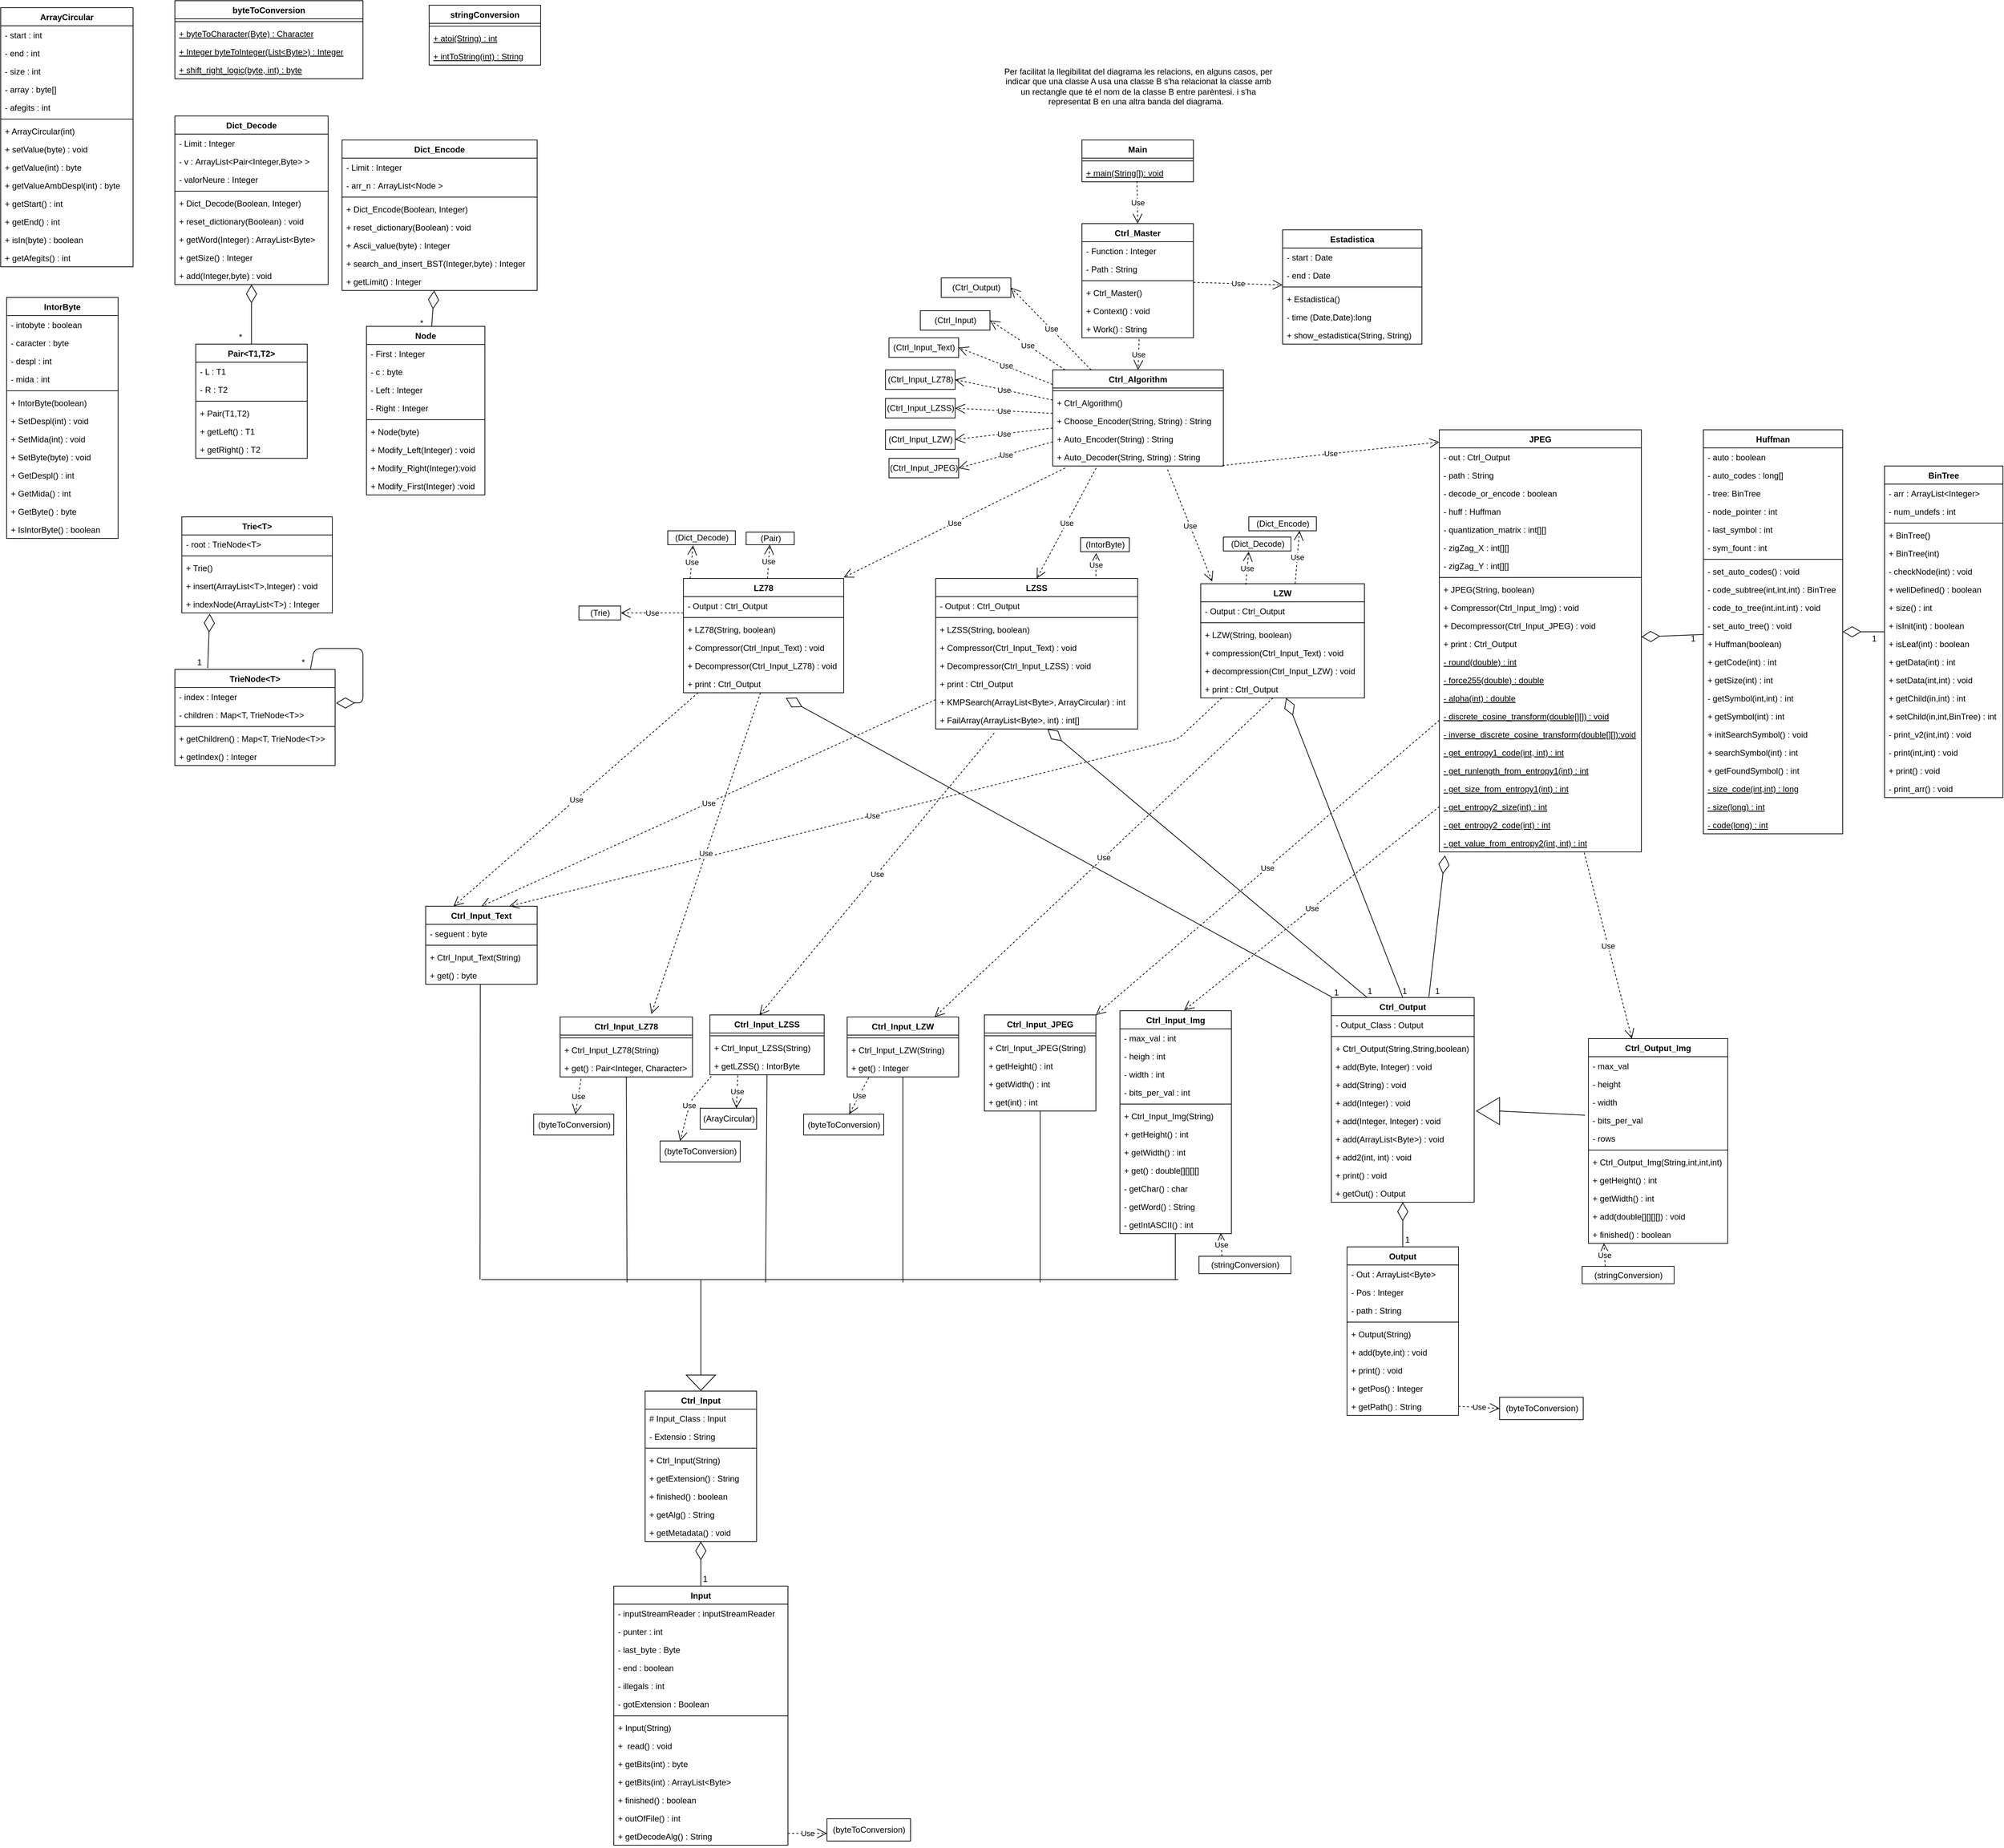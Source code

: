 <mxfile version="12.2.9" type="device" pages="1"><diagram id="_CTIBG0iVY8s3Qk3YSx2" name="Page-1"><mxGraphModel dx="2418" dy="1446" grid="1" gridSize="10" guides="1" tooltips="1" connect="1" arrows="1" fold="1" page="1" pageScale="1" pageWidth="827" pageHeight="1169" math="0" shadow="0"><root><mxCell id="0"/><mxCell id="1" parent="0"/><mxCell id="rpp9M0efZfzzep2AO7Ao-1" value="Ctrl_Master" style="swimlane;fontStyle=1;align=center;verticalAlign=top;childLayout=stackLayout;horizontal=1;startSize=26;horizontalStack=0;resizeParent=1;resizeParentMax=0;resizeLast=0;collapsible=1;marginBottom=0;" parent="1" vertex="1"><mxGeometry x="302" y="-510" width="160" height="164" as="geometry"/></mxCell><mxCell id="rpp9M0efZfzzep2AO7Ao-2" value="- Function : Integer" style="text;strokeColor=none;fillColor=none;align=left;verticalAlign=top;spacingLeft=4;spacingRight=4;overflow=hidden;rotatable=0;points=[[0,0.5],[1,0.5]];portConstraint=eastwest;" parent="rpp9M0efZfzzep2AO7Ao-1" vertex="1"><mxGeometry y="26" width="160" height="26" as="geometry"/></mxCell><mxCell id="rpp9M0efZfzzep2AO7Ao-5" value="- Path : String" style="text;strokeColor=none;fillColor=none;align=left;verticalAlign=top;spacingLeft=4;spacingRight=4;overflow=hidden;rotatable=0;points=[[0,0.5],[1,0.5]];portConstraint=eastwest;" parent="rpp9M0efZfzzep2AO7Ao-1" vertex="1"><mxGeometry y="52" width="160" height="26" as="geometry"/></mxCell><mxCell id="rpp9M0efZfzzep2AO7Ao-3" value="" style="line;strokeWidth=1;fillColor=none;align=left;verticalAlign=middle;spacingTop=-1;spacingLeft=3;spacingRight=3;rotatable=0;labelPosition=right;points=[];portConstraint=eastwest;" parent="rpp9M0efZfzzep2AO7Ao-1" vertex="1"><mxGeometry y="78" width="160" height="8" as="geometry"/></mxCell><mxCell id="rpp9M0efZfzzep2AO7Ao-4" value="+ Ctrl_Master()" style="text;strokeColor=none;fillColor=none;align=left;verticalAlign=top;spacingLeft=4;spacingRight=4;overflow=hidden;rotatable=0;points=[[0,0.5],[1,0.5]];portConstraint=eastwest;" parent="rpp9M0efZfzzep2AO7Ao-1" vertex="1"><mxGeometry y="86" width="160" height="26" as="geometry"/></mxCell><mxCell id="rpp9M0efZfzzep2AO7Ao-7" value="+ Context() : void" style="text;strokeColor=none;fillColor=none;align=left;verticalAlign=top;spacingLeft=4;spacingRight=4;overflow=hidden;rotatable=0;points=[[0,0.5],[1,0.5]];portConstraint=eastwest;" parent="rpp9M0efZfzzep2AO7Ao-1" vertex="1"><mxGeometry y="112" width="160" height="26" as="geometry"/></mxCell><mxCell id="rpp9M0efZfzzep2AO7Ao-8" value="+ Work() : String" style="text;strokeColor=none;fillColor=none;align=left;verticalAlign=top;spacingLeft=4;spacingRight=4;overflow=hidden;rotatable=0;points=[[0,0.5],[1,0.5]];portConstraint=eastwest;" parent="rpp9M0efZfzzep2AO7Ao-1" vertex="1"><mxGeometry y="138" width="160" height="26" as="geometry"/></mxCell><mxCell id="rpp9M0efZfzzep2AO7Ao-9" value="Ctrl_Algorithm" style="swimlane;fontStyle=1;align=center;verticalAlign=top;childLayout=stackLayout;horizontal=1;startSize=26;horizontalStack=0;resizeParent=1;resizeParentMax=0;resizeLast=0;collapsible=1;marginBottom=0;" parent="1" vertex="1"><mxGeometry x="260" y="-300" width="245" height="138" as="geometry"/></mxCell><mxCell id="rpp9M0efZfzzep2AO7Ao-11" value="" style="line;strokeWidth=1;fillColor=none;align=left;verticalAlign=middle;spacingTop=-1;spacingLeft=3;spacingRight=3;rotatable=0;labelPosition=right;points=[];portConstraint=eastwest;" parent="rpp9M0efZfzzep2AO7Ao-9" vertex="1"><mxGeometry y="26" width="245" height="8" as="geometry"/></mxCell><mxCell id="rpp9M0efZfzzep2AO7Ao-10" value="+ Ctrl_Algorithm()" style="text;strokeColor=none;fillColor=none;align=left;verticalAlign=top;spacingLeft=4;spacingRight=4;overflow=hidden;rotatable=0;points=[[0,0.5],[1,0.5]];portConstraint=eastwest;" parent="rpp9M0efZfzzep2AO7Ao-9" vertex="1"><mxGeometry y="34" width="245" height="26" as="geometry"/></mxCell><mxCell id="rpp9M0efZfzzep2AO7Ao-21" value="+ Choose_Encoder(String, String) : String" style="text;strokeColor=none;fillColor=none;align=left;verticalAlign=top;spacingLeft=4;spacingRight=4;overflow=hidden;rotatable=0;points=[[0,0.5],[1,0.5]];portConstraint=eastwest;" parent="rpp9M0efZfzzep2AO7Ao-9" vertex="1"><mxGeometry y="60" width="245" height="26" as="geometry"/></mxCell><mxCell id="rpp9M0efZfzzep2AO7Ao-22" value="+ Auto_Encoder(String) : String" style="text;strokeColor=none;fillColor=none;align=left;verticalAlign=top;spacingLeft=4;spacingRight=4;overflow=hidden;rotatable=0;points=[[0,0.5],[1,0.5]];portConstraint=eastwest;" parent="rpp9M0efZfzzep2AO7Ao-9" vertex="1"><mxGeometry y="86" width="245" height="26" as="geometry"/></mxCell><mxCell id="rpp9M0efZfzzep2AO7Ao-12" value="+ Auto_Decoder(String, String) : String" style="text;strokeColor=none;fillColor=none;align=left;verticalAlign=top;spacingLeft=4;spacingRight=4;overflow=hidden;rotatable=0;points=[[0,0.5],[1,0.5]];portConstraint=eastwest;" parent="rpp9M0efZfzzep2AO7Ao-9" vertex="1"><mxGeometry y="112" width="245" height="26" as="geometry"/></mxCell><mxCell id="rpp9M0efZfzzep2AO7Ao-13" value="Main" style="swimlane;fontStyle=1;align=center;verticalAlign=top;childLayout=stackLayout;horizontal=1;startSize=26;horizontalStack=0;resizeParent=1;resizeParentMax=0;resizeLast=0;collapsible=1;marginBottom=0;" parent="1" vertex="1"><mxGeometry x="302" y="-630" width="160" height="60" as="geometry"/></mxCell><mxCell id="rpp9M0efZfzzep2AO7Ao-15" value="" style="line;strokeWidth=1;fillColor=none;align=left;verticalAlign=middle;spacingTop=-1;spacingLeft=3;spacingRight=3;rotatable=0;labelPosition=right;points=[];portConstraint=eastwest;" parent="rpp9M0efZfzzep2AO7Ao-13" vertex="1"><mxGeometry y="26" width="160" height="8" as="geometry"/></mxCell><mxCell id="rpp9M0efZfzzep2AO7Ao-16" value="+ main(String[]): void" style="text;strokeColor=none;fillColor=none;align=left;verticalAlign=top;spacingLeft=4;spacingRight=4;overflow=hidden;rotatable=0;points=[[0,0.5],[1,0.5]];portConstraint=eastwest;fontStyle=4" parent="rpp9M0efZfzzep2AO7Ao-13" vertex="1"><mxGeometry y="34" width="160" height="26" as="geometry"/></mxCell><mxCell id="rpp9M0efZfzzep2AO7Ao-17" value="Use" style="endArrow=open;endSize=12;dashed=1;html=1;entryX=0.5;entryY=0;entryDx=0;entryDy=0;exitX=0.494;exitY=0.962;exitDx=0;exitDy=0;exitPerimeter=0;" parent="1" source="rpp9M0efZfzzep2AO7Ao-16" target="rpp9M0efZfzzep2AO7Ao-1" edge="1"><mxGeometry width="160" relative="1" as="geometry"><mxPoint x="262" y="-550" as="sourcePoint"/><mxPoint x="422" y="-550" as="targetPoint"/></mxGeometry></mxCell><mxCell id="rpp9M0efZfzzep2AO7Ao-18" value="Use" style="endArrow=open;endSize=12;dashed=1;html=1;entryX=0.5;entryY=0;entryDx=0;entryDy=0;exitX=0.513;exitY=1.077;exitDx=0;exitDy=0;exitPerimeter=0;" parent="1" source="rpp9M0efZfzzep2AO7Ao-8" target="rpp9M0efZfzzep2AO7Ao-9" edge="1"><mxGeometry width="160" relative="1" as="geometry"><mxPoint x="492" y="-310" as="sourcePoint"/><mxPoint x="387" y="-310" as="targetPoint"/></mxGeometry></mxCell><mxCell id="rpp9M0efZfzzep2AO7Ao-49" value="Input" style="swimlane;fontStyle=1;align=center;verticalAlign=top;childLayout=stackLayout;horizontal=1;startSize=26;horizontalStack=0;resizeParent=1;resizeParentMax=0;resizeLast=0;collapsible=1;marginBottom=0;" parent="1" vertex="1"><mxGeometry x="-370" y="1446" width="250" height="372" as="geometry"/></mxCell><mxCell id="rpp9M0efZfzzep2AO7Ao-50" value="- inputStreamReader : inputStreamReader" style="text;strokeColor=none;fillColor=none;align=left;verticalAlign=top;spacingLeft=4;spacingRight=4;overflow=hidden;rotatable=0;points=[[0,0.5],[1,0.5]];portConstraint=eastwest;" parent="rpp9M0efZfzzep2AO7Ao-49" vertex="1"><mxGeometry y="26" width="250" height="26" as="geometry"/></mxCell><mxCell id="rpp9M0efZfzzep2AO7Ao-57" value="- punter : int" style="text;strokeColor=none;fillColor=none;align=left;verticalAlign=top;spacingLeft=4;spacingRight=4;overflow=hidden;rotatable=0;points=[[0,0.5],[1,0.5]];portConstraint=eastwest;" parent="rpp9M0efZfzzep2AO7Ao-49" vertex="1"><mxGeometry y="52" width="250" height="26" as="geometry"/></mxCell><mxCell id="rpp9M0efZfzzep2AO7Ao-58" value="- last_byte : Byte" style="text;strokeColor=none;fillColor=none;align=left;verticalAlign=top;spacingLeft=4;spacingRight=4;overflow=hidden;rotatable=0;points=[[0,0.5],[1,0.5]];portConstraint=eastwest;" parent="rpp9M0efZfzzep2AO7Ao-49" vertex="1"><mxGeometry y="78" width="250" height="26" as="geometry"/></mxCell><mxCell id="rpp9M0efZfzzep2AO7Ao-59" value="- end : boolean" style="text;strokeColor=none;fillColor=none;align=left;verticalAlign=top;spacingLeft=4;spacingRight=4;overflow=hidden;rotatable=0;points=[[0,0.5],[1,0.5]];portConstraint=eastwest;" parent="rpp9M0efZfzzep2AO7Ao-49" vertex="1"><mxGeometry y="104" width="250" height="26" as="geometry"/></mxCell><mxCell id="rpp9M0efZfzzep2AO7Ao-60" value="- illegals : int" style="text;strokeColor=none;fillColor=none;align=left;verticalAlign=top;spacingLeft=4;spacingRight=4;overflow=hidden;rotatable=0;points=[[0,0.5],[1,0.5]];portConstraint=eastwest;" parent="rpp9M0efZfzzep2AO7Ao-49" vertex="1"><mxGeometry y="130" width="250" height="26" as="geometry"/></mxCell><mxCell id="rpp9M0efZfzzep2AO7Ao-61" value="- gotExtension : Boolean" style="text;strokeColor=none;fillColor=none;align=left;verticalAlign=top;spacingLeft=4;spacingRight=4;overflow=hidden;rotatable=0;points=[[0,0.5],[1,0.5]];portConstraint=eastwest;" parent="rpp9M0efZfzzep2AO7Ao-49" vertex="1"><mxGeometry y="156" width="250" height="26" as="geometry"/></mxCell><mxCell id="rpp9M0efZfzzep2AO7Ao-51" value="" style="line;strokeWidth=1;fillColor=none;align=left;verticalAlign=middle;spacingTop=-1;spacingLeft=3;spacingRight=3;rotatable=0;labelPosition=right;points=[];portConstraint=eastwest;" parent="rpp9M0efZfzzep2AO7Ao-49" vertex="1"><mxGeometry y="182" width="250" height="8" as="geometry"/></mxCell><mxCell id="rpp9M0efZfzzep2AO7Ao-52" value="+ Input(String)" style="text;strokeColor=none;fillColor=none;align=left;verticalAlign=top;spacingLeft=4;spacingRight=4;overflow=hidden;rotatable=0;points=[[0,0.5],[1,0.5]];portConstraint=eastwest;" parent="rpp9M0efZfzzep2AO7Ao-49" vertex="1"><mxGeometry y="190" width="250" height="26" as="geometry"/></mxCell><mxCell id="rpp9M0efZfzzep2AO7Ao-53" value="+  read() : void" style="text;strokeColor=none;fillColor=none;align=left;verticalAlign=top;spacingLeft=4;spacingRight=4;overflow=hidden;rotatable=0;points=[[0,0.5],[1,0.5]];portConstraint=eastwest;" parent="rpp9M0efZfzzep2AO7Ao-49" vertex="1"><mxGeometry y="216" width="250" height="26" as="geometry"/></mxCell><mxCell id="rpp9M0efZfzzep2AO7Ao-54" value="+ getBits(int) : byte" style="text;strokeColor=none;fillColor=none;align=left;verticalAlign=top;spacingLeft=4;spacingRight=4;overflow=hidden;rotatable=0;points=[[0,0.5],[1,0.5]];portConstraint=eastwest;" parent="rpp9M0efZfzzep2AO7Ao-49" vertex="1"><mxGeometry y="242" width="250" height="26" as="geometry"/></mxCell><mxCell id="rpp9M0efZfzzep2AO7Ao-55" value="+ getBits(int) : ArrayList&lt;Byte&gt;" style="text;strokeColor=none;fillColor=none;align=left;verticalAlign=top;spacingLeft=4;spacingRight=4;overflow=hidden;rotatable=0;points=[[0,0.5],[1,0.5]];portConstraint=eastwest;" parent="rpp9M0efZfzzep2AO7Ao-49" vertex="1"><mxGeometry y="268" width="250" height="26" as="geometry"/></mxCell><mxCell id="rpp9M0efZfzzep2AO7Ao-56" value="+ finished() : boolean" style="text;strokeColor=none;fillColor=none;align=left;verticalAlign=top;spacingLeft=4;spacingRight=4;overflow=hidden;rotatable=0;points=[[0,0.5],[1,0.5]];portConstraint=eastwest;" parent="rpp9M0efZfzzep2AO7Ao-49" vertex="1"><mxGeometry y="294" width="250" height="26" as="geometry"/></mxCell><mxCell id="rpp9M0efZfzzep2AO7Ao-63" value="+ outOfFile() : int" style="text;strokeColor=none;fillColor=none;align=left;verticalAlign=top;spacingLeft=4;spacingRight=4;overflow=hidden;rotatable=0;points=[[0,0.5],[1,0.5]];portConstraint=eastwest;" parent="rpp9M0efZfzzep2AO7Ao-49" vertex="1"><mxGeometry y="320" width="250" height="26" as="geometry"/></mxCell><mxCell id="rpp9M0efZfzzep2AO7Ao-64" value="+ getDecodeAlg() : String" style="text;strokeColor=none;fillColor=none;align=left;verticalAlign=top;spacingLeft=4;spacingRight=4;overflow=hidden;rotatable=0;points=[[0,0.5],[1,0.5]];portConstraint=eastwest;" parent="rpp9M0efZfzzep2AO7Ao-49" vertex="1"><mxGeometry y="346" width="250" height="26" as="geometry"/></mxCell><mxCell id="rpp9M0efZfzzep2AO7Ao-69" value="Ctrl_Input" style="swimlane;fontStyle=1;align=center;verticalAlign=top;childLayout=stackLayout;horizontal=1;startSize=26;horizontalStack=0;resizeParent=1;resizeParentMax=0;resizeLast=0;collapsible=1;marginBottom=0;" parent="1" vertex="1"><mxGeometry x="-325" y="1166" width="160" height="216" as="geometry"/></mxCell><mxCell id="rpp9M0efZfzzep2AO7Ao-70" value="# Input_Class : Input" style="text;strokeColor=none;fillColor=none;align=left;verticalAlign=top;spacingLeft=4;spacingRight=4;overflow=hidden;rotatable=0;points=[[0,0.5],[1,0.5]];portConstraint=eastwest;" parent="rpp9M0efZfzzep2AO7Ao-69" vertex="1"><mxGeometry y="26" width="160" height="26" as="geometry"/></mxCell><mxCell id="R3xkSAuVoabQ_a2ZOmvJ-1" value="- Extensio : String" style="text;strokeColor=none;fillColor=none;align=left;verticalAlign=top;spacingLeft=4;spacingRight=4;overflow=hidden;rotatable=0;points=[[0,0.5],[1,0.5]];portConstraint=eastwest;" parent="rpp9M0efZfzzep2AO7Ao-69" vertex="1"><mxGeometry y="52" width="160" height="26" as="geometry"/></mxCell><mxCell id="rpp9M0efZfzzep2AO7Ao-71" value="" style="line;strokeWidth=1;fillColor=none;align=left;verticalAlign=middle;spacingTop=-1;spacingLeft=3;spacingRight=3;rotatable=0;labelPosition=right;points=[];portConstraint=eastwest;" parent="rpp9M0efZfzzep2AO7Ao-69" vertex="1"><mxGeometry y="78" width="160" height="8" as="geometry"/></mxCell><mxCell id="rpp9M0efZfzzep2AO7Ao-72" value="+ Ctrl_Input(String)" style="text;strokeColor=none;fillColor=none;align=left;verticalAlign=top;spacingLeft=4;spacingRight=4;overflow=hidden;rotatable=0;points=[[0,0.5],[1,0.5]];portConstraint=eastwest;" parent="rpp9M0efZfzzep2AO7Ao-69" vertex="1"><mxGeometry y="86" width="160" height="26" as="geometry"/></mxCell><mxCell id="R3xkSAuVoabQ_a2ZOmvJ-2" value="+ getExtension() : String" style="text;strokeColor=none;fillColor=none;align=left;verticalAlign=top;spacingLeft=4;spacingRight=4;overflow=hidden;rotatable=0;points=[[0,0.5],[1,0.5]];portConstraint=eastwest;" parent="rpp9M0efZfzzep2AO7Ao-69" vertex="1"><mxGeometry y="112" width="160" height="26" as="geometry"/></mxCell><mxCell id="R3xkSAuVoabQ_a2ZOmvJ-3" value="+ finished() : boolean" style="text;strokeColor=none;fillColor=none;align=left;verticalAlign=top;spacingLeft=4;spacingRight=4;overflow=hidden;rotatable=0;points=[[0,0.5],[1,0.5]];portConstraint=eastwest;" parent="rpp9M0efZfzzep2AO7Ao-69" vertex="1"><mxGeometry y="138" width="160" height="26" as="geometry"/></mxCell><mxCell id="R3xkSAuVoabQ_a2ZOmvJ-4" value="+ getAlg() : String" style="text;strokeColor=none;fillColor=none;align=left;verticalAlign=top;spacingLeft=4;spacingRight=4;overflow=hidden;rotatable=0;points=[[0,0.5],[1,0.5]];portConstraint=eastwest;" parent="rpp9M0efZfzzep2AO7Ao-69" vertex="1"><mxGeometry y="164" width="160" height="26" as="geometry"/></mxCell><mxCell id="R3xkSAuVoabQ_a2ZOmvJ-5" value="+ getMetadata() : void" style="text;strokeColor=none;fillColor=none;align=left;verticalAlign=top;spacingLeft=4;spacingRight=4;overflow=hidden;rotatable=0;points=[[0,0.5],[1,0.5]];portConstraint=eastwest;" parent="rpp9M0efZfzzep2AO7Ao-69" vertex="1"><mxGeometry y="190" width="160" height="26" as="geometry"/></mxCell><mxCell id="R3xkSAuVoabQ_a2ZOmvJ-10" value="" style="endArrow=diamondThin;endFill=0;endSize=24;html=1;exitX=0.5;exitY=0;exitDx=0;exitDy=0;" parent="1" source="rpp9M0efZfzzep2AO7Ao-49" target="rpp9M0efZfzzep2AO7Ao-69" edge="1"><mxGeometry width="160" relative="1" as="geometry"><mxPoint x="-260" y="1426" as="sourcePoint"/><mxPoint x="-750" y="1036" as="targetPoint"/></mxGeometry></mxCell><mxCell id="R3xkSAuVoabQ_a2ZOmvJ-11" value="" style="triangle;whiteSpace=wrap;html=1;rotation=90;" parent="1" vertex="1"><mxGeometry x="-256" y="1133" width="22" height="42" as="geometry"/></mxCell><mxCell id="R3xkSAuVoabQ_a2ZOmvJ-12" value="" style="endArrow=none;html=1;" parent="1" edge="1"><mxGeometry width="50" height="50" relative="1" as="geometry"><mxPoint x="-560" y="1006" as="sourcePoint"/><mxPoint x="440" y="1006" as="targetPoint"/></mxGeometry></mxCell><mxCell id="R3xkSAuVoabQ_a2ZOmvJ-13" value="" style="endArrow=none;html=1;exitX=0;exitY=0.5;exitDx=0;exitDy=0;" parent="1" source="R3xkSAuVoabQ_a2ZOmvJ-11" edge="1"><mxGeometry width="50" height="50" relative="1" as="geometry"><mxPoint x="-310" y="1056" as="sourcePoint"/><mxPoint x="-245" y="1006" as="targetPoint"/></mxGeometry></mxCell><mxCell id="R3xkSAuVoabQ_a2ZOmvJ-14" value="Ctrl_Input_Text" style="swimlane;fontStyle=1;align=center;verticalAlign=top;childLayout=stackLayout;horizontal=1;startSize=26;horizontalStack=0;resizeParent=1;resizeParentMax=0;resizeLast=0;collapsible=1;marginBottom=0;" parent="1" vertex="1"><mxGeometry x="-640" y="470" width="160" height="112" as="geometry"/></mxCell><mxCell id="R3xkSAuVoabQ_a2ZOmvJ-15" value="- seguent : byte" style="text;strokeColor=none;fillColor=none;align=left;verticalAlign=top;spacingLeft=4;spacingRight=4;overflow=hidden;rotatable=0;points=[[0,0.5],[1,0.5]];portConstraint=eastwest;" parent="R3xkSAuVoabQ_a2ZOmvJ-14" vertex="1"><mxGeometry y="26" width="160" height="26" as="geometry"/></mxCell><mxCell id="R3xkSAuVoabQ_a2ZOmvJ-16" value="" style="line;strokeWidth=1;fillColor=none;align=left;verticalAlign=middle;spacingTop=-1;spacingLeft=3;spacingRight=3;rotatable=0;labelPosition=right;points=[];portConstraint=eastwest;" parent="R3xkSAuVoabQ_a2ZOmvJ-14" vertex="1"><mxGeometry y="52" width="160" height="8" as="geometry"/></mxCell><mxCell id="R3xkSAuVoabQ_a2ZOmvJ-17" value="+ Ctrl_Input_Text(String)" style="text;strokeColor=none;fillColor=none;align=left;verticalAlign=top;spacingLeft=4;spacingRight=4;overflow=hidden;rotatable=0;points=[[0,0.5],[1,0.5]];portConstraint=eastwest;" parent="R3xkSAuVoabQ_a2ZOmvJ-14" vertex="1"><mxGeometry y="60" width="160" height="26" as="geometry"/></mxCell><mxCell id="R3xkSAuVoabQ_a2ZOmvJ-20" value="+ get() : byte" style="text;strokeColor=none;fillColor=none;align=left;verticalAlign=top;spacingLeft=4;spacingRight=4;overflow=hidden;rotatable=0;points=[[0,0.5],[1,0.5]];portConstraint=eastwest;" parent="R3xkSAuVoabQ_a2ZOmvJ-14" vertex="1"><mxGeometry y="86" width="160" height="26" as="geometry"/></mxCell><mxCell id="R3xkSAuVoabQ_a2ZOmvJ-18" value="" style="endArrow=none;html=1;entryX=0.49;entryY=1.026;entryDx=0;entryDy=0;entryPerimeter=0;" parent="1" target="R3xkSAuVoabQ_a2ZOmvJ-20" edge="1"><mxGeometry width="50" height="50" relative="1" as="geometry"><mxPoint x="-562" y="1006" as="sourcePoint"/><mxPoint x="-440" y="936" as="targetPoint"/></mxGeometry></mxCell><mxCell id="R3xkSAuVoabQ_a2ZOmvJ-19" value="1" style="text;html=1;resizable=0;points=[];autosize=1;align=left;verticalAlign=top;spacingTop=-4;" parent="1" vertex="1"><mxGeometry x="-244" y="1426" width="20" height="20" as="geometry"/></mxCell><mxCell id="R3xkSAuVoabQ_a2ZOmvJ-23" value="" style="endArrow=none;html=1;" parent="1" edge="1"><mxGeometry width="50" height="50" relative="1" as="geometry"><mxPoint x="436" y="1006" as="sourcePoint"/><mxPoint x="436" y="940" as="targetPoint"/></mxGeometry></mxCell><mxCell id="R3xkSAuVoabQ_a2ZOmvJ-24" value="Ctrl_Input_Img" style="swimlane;fontStyle=1;align=center;verticalAlign=top;childLayout=stackLayout;horizontal=1;startSize=26;horizontalStack=0;resizeParent=1;resizeParentMax=0;resizeLast=0;collapsible=1;marginBottom=0;" parent="1" vertex="1"><mxGeometry x="356.5" y="620" width="160" height="320" as="geometry"/></mxCell><mxCell id="R3xkSAuVoabQ_a2ZOmvJ-25" value="- max_val : int" style="text;strokeColor=none;fillColor=none;align=left;verticalAlign=top;spacingLeft=4;spacingRight=4;overflow=hidden;rotatable=0;points=[[0,0.5],[1,0.5]];portConstraint=eastwest;" parent="R3xkSAuVoabQ_a2ZOmvJ-24" vertex="1"><mxGeometry y="26" width="160" height="26" as="geometry"/></mxCell><mxCell id="R3xkSAuVoabQ_a2ZOmvJ-28" value="- heigh : int" style="text;strokeColor=none;fillColor=none;align=left;verticalAlign=top;spacingLeft=4;spacingRight=4;overflow=hidden;rotatable=0;points=[[0,0.5],[1,0.5]];portConstraint=eastwest;" parent="R3xkSAuVoabQ_a2ZOmvJ-24" vertex="1"><mxGeometry y="52" width="160" height="26" as="geometry"/></mxCell><mxCell id="R3xkSAuVoabQ_a2ZOmvJ-29" value="- width : int" style="text;strokeColor=none;fillColor=none;align=left;verticalAlign=top;spacingLeft=4;spacingRight=4;overflow=hidden;rotatable=0;points=[[0,0.5],[1,0.5]];portConstraint=eastwest;" parent="R3xkSAuVoabQ_a2ZOmvJ-24" vertex="1"><mxGeometry y="78" width="160" height="26" as="geometry"/></mxCell><mxCell id="R3xkSAuVoabQ_a2ZOmvJ-30" value="- bits_per_val : int" style="text;strokeColor=none;fillColor=none;align=left;verticalAlign=top;spacingLeft=4;spacingRight=4;overflow=hidden;rotatable=0;points=[[0,0.5],[1,0.5]];portConstraint=eastwest;" parent="R3xkSAuVoabQ_a2ZOmvJ-24" vertex="1"><mxGeometry y="104" width="160" height="26" as="geometry"/></mxCell><mxCell id="R3xkSAuVoabQ_a2ZOmvJ-26" value="" style="line;strokeWidth=1;fillColor=none;align=left;verticalAlign=middle;spacingTop=-1;spacingLeft=3;spacingRight=3;rotatable=0;labelPosition=right;points=[];portConstraint=eastwest;" parent="R3xkSAuVoabQ_a2ZOmvJ-24" vertex="1"><mxGeometry y="130" width="160" height="8" as="geometry"/></mxCell><mxCell id="R3xkSAuVoabQ_a2ZOmvJ-27" value="+ Ctrl_Input_Img(String)" style="text;strokeColor=none;fillColor=none;align=left;verticalAlign=top;spacingLeft=4;spacingRight=4;overflow=hidden;rotatable=0;points=[[0,0.5],[1,0.5]];portConstraint=eastwest;" parent="R3xkSAuVoabQ_a2ZOmvJ-24" vertex="1"><mxGeometry y="138" width="160" height="26" as="geometry"/></mxCell><mxCell id="R3xkSAuVoabQ_a2ZOmvJ-33" value="+ getHeight() : int" style="text;strokeColor=none;fillColor=none;align=left;verticalAlign=top;spacingLeft=4;spacingRight=4;overflow=hidden;rotatable=0;points=[[0,0.5],[1,0.5]];portConstraint=eastwest;" parent="R3xkSAuVoabQ_a2ZOmvJ-24" vertex="1"><mxGeometry y="164" width="160" height="26" as="geometry"/></mxCell><mxCell id="R3xkSAuVoabQ_a2ZOmvJ-34" value="+ getWidth() : int" style="text;strokeColor=none;fillColor=none;align=left;verticalAlign=top;spacingLeft=4;spacingRight=4;overflow=hidden;rotatable=0;points=[[0,0.5],[1,0.5]];portConstraint=eastwest;" parent="R3xkSAuVoabQ_a2ZOmvJ-24" vertex="1"><mxGeometry y="190" width="160" height="26" as="geometry"/></mxCell><mxCell id="R3xkSAuVoabQ_a2ZOmvJ-35" value="+ get() : double[][][][]" style="text;strokeColor=none;fillColor=none;align=left;verticalAlign=top;spacingLeft=4;spacingRight=4;overflow=hidden;rotatable=0;points=[[0,0.5],[1,0.5]];portConstraint=eastwest;" parent="R3xkSAuVoabQ_a2ZOmvJ-24" vertex="1"><mxGeometry y="216" width="160" height="26" as="geometry"/></mxCell><mxCell id="R3xkSAuVoabQ_a2ZOmvJ-36" value="- getChar() : char" style="text;strokeColor=none;fillColor=none;align=left;verticalAlign=top;spacingLeft=4;spacingRight=4;overflow=hidden;rotatable=0;points=[[0,0.5],[1,0.5]];portConstraint=eastwest;" parent="R3xkSAuVoabQ_a2ZOmvJ-24" vertex="1"><mxGeometry y="242" width="160" height="26" as="geometry"/></mxCell><mxCell id="R3xkSAuVoabQ_a2ZOmvJ-37" value="- getWord() : String" style="text;strokeColor=none;fillColor=none;align=left;verticalAlign=top;spacingLeft=4;spacingRight=4;overflow=hidden;rotatable=0;points=[[0,0.5],[1,0.5]];portConstraint=eastwest;" parent="R3xkSAuVoabQ_a2ZOmvJ-24" vertex="1"><mxGeometry y="268" width="160" height="26" as="geometry"/></mxCell><mxCell id="R3xkSAuVoabQ_a2ZOmvJ-38" value="- getIntASCII() : int" style="text;strokeColor=none;fillColor=none;align=left;verticalAlign=top;spacingLeft=4;spacingRight=4;overflow=hidden;rotatable=0;points=[[0,0.5],[1,0.5]];portConstraint=eastwest;" parent="R3xkSAuVoabQ_a2ZOmvJ-24" vertex="1"><mxGeometry y="294" width="160" height="26" as="geometry"/></mxCell><mxCell id="R3xkSAuVoabQ_a2ZOmvJ-52" value="Ctrl_Input_LZ78" style="swimlane;fontStyle=1;align=center;verticalAlign=top;childLayout=stackLayout;horizontal=1;startSize=26;horizontalStack=0;resizeParent=1;resizeParentMax=0;resizeLast=0;collapsible=1;marginBottom=0;" parent="1" vertex="1"><mxGeometry x="-447" y="629" width="190" height="86" as="geometry"/></mxCell><mxCell id="R3xkSAuVoabQ_a2ZOmvJ-54" value="" style="line;strokeWidth=1;fillColor=none;align=left;verticalAlign=middle;spacingTop=-1;spacingLeft=3;spacingRight=3;rotatable=0;labelPosition=right;points=[];portConstraint=eastwest;" parent="R3xkSAuVoabQ_a2ZOmvJ-52" vertex="1"><mxGeometry y="26" width="190" height="8" as="geometry"/></mxCell><mxCell id="R3xkSAuVoabQ_a2ZOmvJ-55" value="+ Ctrl_Input_LZ78(String)" style="text;strokeColor=none;fillColor=none;align=left;verticalAlign=top;spacingLeft=4;spacingRight=4;overflow=hidden;rotatable=0;points=[[0,0.5],[1,0.5]];portConstraint=eastwest;" parent="R3xkSAuVoabQ_a2ZOmvJ-52" vertex="1"><mxGeometry y="34" width="190" height="26" as="geometry"/></mxCell><mxCell id="R3xkSAuVoabQ_a2ZOmvJ-75" value="+ get() : Pair&lt;Integer, Character&gt;" style="text;strokeColor=none;fillColor=none;align=left;verticalAlign=top;spacingLeft=4;spacingRight=4;overflow=hidden;rotatable=0;points=[[0,0.5],[1,0.5]];portConstraint=eastwest;" parent="R3xkSAuVoabQ_a2ZOmvJ-52" vertex="1"><mxGeometry y="60" width="190" height="26" as="geometry"/></mxCell><mxCell id="R3xkSAuVoabQ_a2ZOmvJ-56" value="LZ78" style="swimlane;fontStyle=1;align=center;verticalAlign=top;childLayout=stackLayout;horizontal=1;startSize=26;horizontalStack=0;resizeParent=1;resizeParentMax=0;resizeLast=0;collapsible=1;marginBottom=0;" parent="1" vertex="1"><mxGeometry x="-270" y="-0.5" width="230" height="164" as="geometry"/></mxCell><mxCell id="R3xkSAuVoabQ_a2ZOmvJ-57" value="- Output : Ctrl_Output" style="text;strokeColor=none;fillColor=none;align=left;verticalAlign=top;spacingLeft=4;spacingRight=4;overflow=hidden;rotatable=0;points=[[0,0.5],[1,0.5]];portConstraint=eastwest;" parent="R3xkSAuVoabQ_a2ZOmvJ-56" vertex="1"><mxGeometry y="26" width="230" height="26" as="geometry"/></mxCell><mxCell id="R3xkSAuVoabQ_a2ZOmvJ-58" value="" style="line;strokeWidth=1;fillColor=none;align=left;verticalAlign=middle;spacingTop=-1;spacingLeft=3;spacingRight=3;rotatable=0;labelPosition=right;points=[];portConstraint=eastwest;" parent="R3xkSAuVoabQ_a2ZOmvJ-56" vertex="1"><mxGeometry y="52" width="230" height="8" as="geometry"/></mxCell><mxCell id="R3xkSAuVoabQ_a2ZOmvJ-59" value="+ LZ78(String, boolean)" style="text;strokeColor=none;fillColor=none;align=left;verticalAlign=top;spacingLeft=4;spacingRight=4;overflow=hidden;rotatable=0;points=[[0,0.5],[1,0.5]];portConstraint=eastwest;" parent="R3xkSAuVoabQ_a2ZOmvJ-56" vertex="1"><mxGeometry y="60" width="230" height="26" as="geometry"/></mxCell><mxCell id="R3xkSAuVoabQ_a2ZOmvJ-100" value="+ Compressor(Ctrl_Input_Text) : void" style="text;strokeColor=none;fillColor=none;align=left;verticalAlign=top;spacingLeft=4;spacingRight=4;overflow=hidden;rotatable=0;points=[[0,0.5],[1,0.5]];portConstraint=eastwest;" parent="R3xkSAuVoabQ_a2ZOmvJ-56" vertex="1"><mxGeometry y="86" width="230" height="26" as="geometry"/></mxCell><mxCell id="R3xkSAuVoabQ_a2ZOmvJ-101" value="+ Decompressor(Ctrl_Input_LZ78) : void" style="text;strokeColor=none;fillColor=none;align=left;verticalAlign=top;spacingLeft=4;spacingRight=4;overflow=hidden;rotatable=0;points=[[0,0.5],[1,0.5]];portConstraint=eastwest;" parent="R3xkSAuVoabQ_a2ZOmvJ-56" vertex="1"><mxGeometry y="112" width="230" height="26" as="geometry"/></mxCell><mxCell id="R3xkSAuVoabQ_a2ZOmvJ-102" value="+ print : Ctrl_Output" style="text;strokeColor=none;fillColor=none;align=left;verticalAlign=top;spacingLeft=4;spacingRight=4;overflow=hidden;rotatable=0;points=[[0,0.5],[1,0.5]];portConstraint=eastwest;" parent="R3xkSAuVoabQ_a2ZOmvJ-56" vertex="1"><mxGeometry y="138" width="230" height="26" as="geometry"/></mxCell><mxCell id="R3xkSAuVoabQ_a2ZOmvJ-76" value="Ctrl_Input_LZSS" style="swimlane;fontStyle=1;align=center;verticalAlign=top;childLayout=stackLayout;horizontal=1;startSize=26;horizontalStack=0;resizeParent=1;resizeParentMax=0;resizeLast=0;collapsible=1;marginBottom=0;" parent="1" vertex="1"><mxGeometry x="-232" y="626" width="164" height="86" as="geometry"/></mxCell><mxCell id="R3xkSAuVoabQ_a2ZOmvJ-77" value="" style="line;strokeWidth=1;fillColor=none;align=left;verticalAlign=middle;spacingTop=-1;spacingLeft=3;spacingRight=3;rotatable=0;labelPosition=right;points=[];portConstraint=eastwest;" parent="R3xkSAuVoabQ_a2ZOmvJ-76" vertex="1"><mxGeometry y="26" width="164" height="8" as="geometry"/></mxCell><mxCell id="R3xkSAuVoabQ_a2ZOmvJ-78" value="+ Ctrl_Input_LZSS(String)" style="text;strokeColor=none;fillColor=none;align=left;verticalAlign=top;spacingLeft=4;spacingRight=4;overflow=hidden;rotatable=0;points=[[0,0.5],[1,0.5]];portConstraint=eastwest;" parent="R3xkSAuVoabQ_a2ZOmvJ-76" vertex="1"><mxGeometry y="34" width="164" height="26" as="geometry"/></mxCell><mxCell id="R3xkSAuVoabQ_a2ZOmvJ-79" value="+ getLZSS() : IntorByte" style="text;strokeColor=none;fillColor=none;align=left;verticalAlign=top;spacingLeft=4;spacingRight=4;overflow=hidden;rotatable=0;points=[[0,0.5],[1,0.5]];portConstraint=eastwest;" parent="R3xkSAuVoabQ_a2ZOmvJ-76" vertex="1"><mxGeometry y="60" width="164" height="26" as="geometry"/></mxCell><mxCell id="R3xkSAuVoabQ_a2ZOmvJ-80" value="Ctrl_Input_LZW" style="swimlane;fontStyle=1;align=center;verticalAlign=top;childLayout=stackLayout;horizontal=1;startSize=26;horizontalStack=0;resizeParent=1;resizeParentMax=0;resizeLast=0;collapsible=1;marginBottom=0;" parent="1" vertex="1"><mxGeometry x="-35" y="629" width="160" height="86" as="geometry"/></mxCell><mxCell id="R3xkSAuVoabQ_a2ZOmvJ-81" value="" style="line;strokeWidth=1;fillColor=none;align=left;verticalAlign=middle;spacingTop=-1;spacingLeft=3;spacingRight=3;rotatable=0;labelPosition=right;points=[];portConstraint=eastwest;" parent="R3xkSAuVoabQ_a2ZOmvJ-80" vertex="1"><mxGeometry y="26" width="160" height="8" as="geometry"/></mxCell><mxCell id="R3xkSAuVoabQ_a2ZOmvJ-82" value="+ Ctrl_Input_LZW(String)" style="text;strokeColor=none;fillColor=none;align=left;verticalAlign=top;spacingLeft=4;spacingRight=4;overflow=hidden;rotatable=0;points=[[0,0.5],[1,0.5]];portConstraint=eastwest;" parent="R3xkSAuVoabQ_a2ZOmvJ-80" vertex="1"><mxGeometry y="34" width="160" height="26" as="geometry"/></mxCell><mxCell id="R3xkSAuVoabQ_a2ZOmvJ-83" value="+ get() : Integer" style="text;strokeColor=none;fillColor=none;align=left;verticalAlign=top;spacingLeft=4;spacingRight=4;overflow=hidden;rotatable=0;points=[[0,0.5],[1,0.5]];portConstraint=eastwest;" parent="R3xkSAuVoabQ_a2ZOmvJ-80" vertex="1"><mxGeometry y="60" width="160" height="26" as="geometry"/></mxCell><mxCell id="R3xkSAuVoabQ_a2ZOmvJ-84" value="Ctrl_Input_JPEG" style="swimlane;fontStyle=1;align=center;verticalAlign=top;childLayout=stackLayout;horizontal=1;startSize=26;horizontalStack=0;resizeParent=1;resizeParentMax=0;resizeLast=0;collapsible=1;marginBottom=0;" parent="1" vertex="1"><mxGeometry x="162" y="626" width="160" height="138" as="geometry"/></mxCell><mxCell id="R3xkSAuVoabQ_a2ZOmvJ-86" value="" style="line;strokeWidth=1;fillColor=none;align=left;verticalAlign=middle;spacingTop=-1;spacingLeft=3;spacingRight=3;rotatable=0;labelPosition=right;points=[];portConstraint=eastwest;" parent="R3xkSAuVoabQ_a2ZOmvJ-84" vertex="1"><mxGeometry y="26" width="160" height="8" as="geometry"/></mxCell><mxCell id="R3xkSAuVoabQ_a2ZOmvJ-87" value="+ Ctrl_Input_JPEG(String)" style="text;strokeColor=none;fillColor=none;align=left;verticalAlign=top;spacingLeft=4;spacingRight=4;overflow=hidden;rotatable=0;points=[[0,0.5],[1,0.5]];portConstraint=eastwest;" parent="R3xkSAuVoabQ_a2ZOmvJ-84" vertex="1"><mxGeometry y="34" width="160" height="26" as="geometry"/></mxCell><mxCell id="R3xkSAuVoabQ_a2ZOmvJ-92" value="+ getHeight() : int" style="text;strokeColor=none;fillColor=none;align=left;verticalAlign=top;spacingLeft=4;spacingRight=4;overflow=hidden;rotatable=0;points=[[0,0.5],[1,0.5]];portConstraint=eastwest;" parent="R3xkSAuVoabQ_a2ZOmvJ-84" vertex="1"><mxGeometry y="60" width="160" height="26" as="geometry"/></mxCell><mxCell id="R3xkSAuVoabQ_a2ZOmvJ-93" value="+ getWidth() : int" style="text;strokeColor=none;fillColor=none;align=left;verticalAlign=top;spacingLeft=4;spacingRight=4;overflow=hidden;rotatable=0;points=[[0,0.5],[1,0.5]];portConstraint=eastwest;" parent="R3xkSAuVoabQ_a2ZOmvJ-84" vertex="1"><mxGeometry y="86" width="160" height="26" as="geometry"/></mxCell><mxCell id="R3xkSAuVoabQ_a2ZOmvJ-94" value="+ get(int) : int" style="text;strokeColor=none;fillColor=none;align=left;verticalAlign=top;spacingLeft=4;spacingRight=4;overflow=hidden;rotatable=0;points=[[0,0.5],[1,0.5]];portConstraint=eastwest;" parent="R3xkSAuVoabQ_a2ZOmvJ-84" vertex="1"><mxGeometry y="112" width="160" height="26" as="geometry"/></mxCell><mxCell id="R3xkSAuVoabQ_a2ZOmvJ-95" value="Use" style="endArrow=open;endSize=12;dashed=1;html=1;exitX=0.073;exitY=1.109;exitDx=0;exitDy=0;exitPerimeter=0;entryX=1;entryY=-0.009;entryDx=0;entryDy=0;entryPerimeter=0;" parent="1" source="rpp9M0efZfzzep2AO7Ao-12" target="R3xkSAuVoabQ_a2ZOmvJ-56" edge="1"><mxGeometry width="160" relative="1" as="geometry"><mxPoint x="90" y="130" as="sourcePoint"/><mxPoint x="250" y="130" as="targetPoint"/></mxGeometry></mxCell><mxCell id="R3xkSAuVoabQ_a2ZOmvJ-96" value="Use" style="endArrow=open;endSize=12;dashed=1;html=1;exitX=0.255;exitY=1.109;exitDx=0;exitDy=0;exitPerimeter=0;entryX=0.5;entryY=0;entryDx=0;entryDy=0;" parent="1" source="rpp9M0efZfzzep2AO7Ao-12" target="R3xkSAuVoabQ_a2ZOmvJ-105" edge="1"><mxGeometry width="160" relative="1" as="geometry"><mxPoint x="320" y="130" as="sourcePoint"/><mxPoint x="325" y="180" as="targetPoint"/></mxGeometry></mxCell><mxCell id="R3xkSAuVoabQ_a2ZOmvJ-97" value="Use" style="endArrow=open;endSize=12;dashed=1;html=1;exitX=0.673;exitY=1.199;exitDx=0;exitDy=0;exitPerimeter=0;entryX=0.07;entryY=-0.02;entryDx=0;entryDy=0;entryPerimeter=0;" parent="1" source="rpp9M0efZfzzep2AO7Ao-12" target="R3xkSAuVoabQ_a2ZOmvJ-115" edge="1"><mxGeometry width="160" relative="1" as="geometry"><mxPoint x="420" y="130" as="sourcePoint"/><mxPoint x="512.5" y="180" as="targetPoint"/></mxGeometry></mxCell><mxCell id="R3xkSAuVoabQ_a2ZOmvJ-98" value="Use" style="endArrow=open;endSize=12;dashed=1;html=1;exitX=0.995;exitY=0.973;exitDx=0;exitDy=0;exitPerimeter=0;entryX=0;entryY=0.029;entryDx=0;entryDy=0;entryPerimeter=0;" parent="1" source="rpp9M0efZfzzep2AO7Ao-12" target="R3xkSAuVoabQ_a2ZOmvJ-125" edge="1"><mxGeometry width="160" relative="1" as="geometry"><mxPoint x="560" y="120" as="sourcePoint"/><mxPoint x="819.0" y="173.334" as="targetPoint"/></mxGeometry></mxCell><mxCell id="R3xkSAuVoabQ_a2ZOmvJ-105" value="LZSS" style="swimlane;fontStyle=1;align=center;verticalAlign=top;childLayout=stackLayout;horizontal=1;startSize=26;horizontalStack=0;resizeParent=1;resizeParentMax=0;resizeLast=0;collapsible=1;marginBottom=0;" parent="1" vertex="1"><mxGeometry x="92" y="-0.5" width="290" height="216" as="geometry"/></mxCell><mxCell id="R3xkSAuVoabQ_a2ZOmvJ-106" value="- Output : Ctrl_Output" style="text;strokeColor=none;fillColor=none;align=left;verticalAlign=top;spacingLeft=4;spacingRight=4;overflow=hidden;rotatable=0;points=[[0,0.5],[1,0.5]];portConstraint=eastwest;" parent="R3xkSAuVoabQ_a2ZOmvJ-105" vertex="1"><mxGeometry y="26" width="290" height="26" as="geometry"/></mxCell><mxCell id="R3xkSAuVoabQ_a2ZOmvJ-107" value="" style="line;strokeWidth=1;fillColor=none;align=left;verticalAlign=middle;spacingTop=-1;spacingLeft=3;spacingRight=3;rotatable=0;labelPosition=right;points=[];portConstraint=eastwest;" parent="R3xkSAuVoabQ_a2ZOmvJ-105" vertex="1"><mxGeometry y="52" width="290" height="8" as="geometry"/></mxCell><mxCell id="R3xkSAuVoabQ_a2ZOmvJ-108" value="+ LZSS(String, boolean)" style="text;strokeColor=none;fillColor=none;align=left;verticalAlign=top;spacingLeft=4;spacingRight=4;overflow=hidden;rotatable=0;points=[[0,0.5],[1,0.5]];portConstraint=eastwest;" parent="R3xkSAuVoabQ_a2ZOmvJ-105" vertex="1"><mxGeometry y="60" width="290" height="26" as="geometry"/></mxCell><mxCell id="R3xkSAuVoabQ_a2ZOmvJ-109" value="+ Compressor(Ctrl_Input_Text) : void" style="text;strokeColor=none;fillColor=none;align=left;verticalAlign=top;spacingLeft=4;spacingRight=4;overflow=hidden;rotatable=0;points=[[0,0.5],[1,0.5]];portConstraint=eastwest;" parent="R3xkSAuVoabQ_a2ZOmvJ-105" vertex="1"><mxGeometry y="86" width="290" height="26" as="geometry"/></mxCell><mxCell id="R3xkSAuVoabQ_a2ZOmvJ-110" value="+ Decompressor(Ctrl_Input_LZSS) : void" style="text;strokeColor=none;fillColor=none;align=left;verticalAlign=top;spacingLeft=4;spacingRight=4;overflow=hidden;rotatable=0;points=[[0,0.5],[1,0.5]];portConstraint=eastwest;" parent="R3xkSAuVoabQ_a2ZOmvJ-105" vertex="1"><mxGeometry y="112" width="290" height="26" as="geometry"/></mxCell><mxCell id="R3xkSAuVoabQ_a2ZOmvJ-111" value="+ print : Ctrl_Output" style="text;strokeColor=none;fillColor=none;align=left;verticalAlign=top;spacingLeft=4;spacingRight=4;overflow=hidden;rotatable=0;points=[[0,0.5],[1,0.5]];portConstraint=eastwest;" parent="R3xkSAuVoabQ_a2ZOmvJ-105" vertex="1"><mxGeometry y="138" width="290" height="26" as="geometry"/></mxCell><mxCell id="R3xkSAuVoabQ_a2ZOmvJ-112" value="+ KMPSearch(ArrayList&lt;Byte&gt;, ArrayCircular) : int" style="text;strokeColor=none;fillColor=none;align=left;verticalAlign=top;spacingLeft=4;spacingRight=4;overflow=hidden;rotatable=0;points=[[0,0.5],[1,0.5]];portConstraint=eastwest;" parent="R3xkSAuVoabQ_a2ZOmvJ-105" vertex="1"><mxGeometry y="164" width="290" height="26" as="geometry"/></mxCell><mxCell id="R3xkSAuVoabQ_a2ZOmvJ-113" value="+ FailArray(ArrayList&lt;Byte&gt;, int) : int[]" style="text;strokeColor=none;fillColor=none;align=left;verticalAlign=top;spacingLeft=4;spacingRight=4;overflow=hidden;rotatable=0;points=[[0,0.5],[1,0.5]];portConstraint=eastwest;" parent="R3xkSAuVoabQ_a2ZOmvJ-105" vertex="1"><mxGeometry y="190" width="290" height="26" as="geometry"/></mxCell><mxCell id="R3xkSAuVoabQ_a2ZOmvJ-115" value="LZW" style="swimlane;fontStyle=1;align=center;verticalAlign=top;childLayout=stackLayout;horizontal=1;startSize=26;horizontalStack=0;resizeParent=1;resizeParentMax=0;resizeLast=0;collapsible=1;marginBottom=0;" parent="1" vertex="1"><mxGeometry x="472.5" y="7" width="235" height="164" as="geometry"/></mxCell><mxCell id="R3xkSAuVoabQ_a2ZOmvJ-116" value="- Output : Ctrl_Output" style="text;strokeColor=none;fillColor=none;align=left;verticalAlign=top;spacingLeft=4;spacingRight=4;overflow=hidden;rotatable=0;points=[[0,0.5],[1,0.5]];portConstraint=eastwest;" parent="R3xkSAuVoabQ_a2ZOmvJ-115" vertex="1"><mxGeometry y="26" width="235" height="26" as="geometry"/></mxCell><mxCell id="R3xkSAuVoabQ_a2ZOmvJ-117" value="" style="line;strokeWidth=1;fillColor=none;align=left;verticalAlign=middle;spacingTop=-1;spacingLeft=3;spacingRight=3;rotatable=0;labelPosition=right;points=[];portConstraint=eastwest;" parent="R3xkSAuVoabQ_a2ZOmvJ-115" vertex="1"><mxGeometry y="52" width="235" height="8" as="geometry"/></mxCell><mxCell id="R3xkSAuVoabQ_a2ZOmvJ-118" value="+ LZW(String, boolean)" style="text;strokeColor=none;fillColor=none;align=left;verticalAlign=top;spacingLeft=4;spacingRight=4;overflow=hidden;rotatable=0;points=[[0,0.5],[1,0.5]];portConstraint=eastwest;" parent="R3xkSAuVoabQ_a2ZOmvJ-115" vertex="1"><mxGeometry y="60" width="235" height="26" as="geometry"/></mxCell><mxCell id="R3xkSAuVoabQ_a2ZOmvJ-119" value="+ compression(Ctrl_Input_Text) : void" style="text;strokeColor=none;fillColor=none;align=left;verticalAlign=top;spacingLeft=4;spacingRight=4;overflow=hidden;rotatable=0;points=[[0,0.5],[1,0.5]];portConstraint=eastwest;" parent="R3xkSAuVoabQ_a2ZOmvJ-115" vertex="1"><mxGeometry y="86" width="235" height="26" as="geometry"/></mxCell><mxCell id="R3xkSAuVoabQ_a2ZOmvJ-120" value="+ decompression(Ctrl_Input_LZW) : void" style="text;strokeColor=none;fillColor=none;align=left;verticalAlign=top;spacingLeft=4;spacingRight=4;overflow=hidden;rotatable=0;points=[[0,0.5],[1,0.5]];portConstraint=eastwest;" parent="R3xkSAuVoabQ_a2ZOmvJ-115" vertex="1"><mxGeometry y="112" width="235" height="26" as="geometry"/></mxCell><mxCell id="R3xkSAuVoabQ_a2ZOmvJ-121" value="+ print : Ctrl_Output" style="text;strokeColor=none;fillColor=none;align=left;verticalAlign=top;spacingLeft=4;spacingRight=4;overflow=hidden;rotatable=0;points=[[0,0.5],[1,0.5]];portConstraint=eastwest;" parent="R3xkSAuVoabQ_a2ZOmvJ-115" vertex="1"><mxGeometry y="138" width="235" height="26" as="geometry"/></mxCell><mxCell id="R3xkSAuVoabQ_a2ZOmvJ-125" value="JPEG" style="swimlane;fontStyle=1;align=center;verticalAlign=top;childLayout=stackLayout;horizontal=1;startSize=26;horizontalStack=0;resizeParent=1;resizeParentMax=0;resizeLast=0;collapsible=1;marginBottom=0;" parent="1" vertex="1"><mxGeometry x="815" y="-214" width="290" height="606" as="geometry"/></mxCell><mxCell id="R3xkSAuVoabQ_a2ZOmvJ-126" value="- out : Ctrl_Output" style="text;strokeColor=none;fillColor=none;align=left;verticalAlign=top;spacingLeft=4;spacingRight=4;overflow=hidden;rotatable=0;points=[[0,0.5],[1,0.5]];portConstraint=eastwest;" parent="R3xkSAuVoabQ_a2ZOmvJ-125" vertex="1"><mxGeometry y="26" width="290" height="26" as="geometry"/></mxCell><mxCell id="R3xkSAuVoabQ_a2ZOmvJ-132" value="- path : String" style="text;strokeColor=none;fillColor=none;align=left;verticalAlign=top;spacingLeft=4;spacingRight=4;overflow=hidden;rotatable=0;points=[[0,0.5],[1,0.5]];portConstraint=eastwest;" parent="R3xkSAuVoabQ_a2ZOmvJ-125" vertex="1"><mxGeometry y="52" width="290" height="26" as="geometry"/></mxCell><mxCell id="R3xkSAuVoabQ_a2ZOmvJ-133" value="- decode_or_encode : boolean" style="text;strokeColor=none;fillColor=none;align=left;verticalAlign=top;spacingLeft=4;spacingRight=4;overflow=hidden;rotatable=0;points=[[0,0.5],[1,0.5]];portConstraint=eastwest;" parent="R3xkSAuVoabQ_a2ZOmvJ-125" vertex="1"><mxGeometry y="78" width="290" height="26" as="geometry"/></mxCell><mxCell id="R3xkSAuVoabQ_a2ZOmvJ-142" value="- huff : Huffman" style="text;strokeColor=none;fillColor=none;align=left;verticalAlign=top;spacingLeft=4;spacingRight=4;overflow=hidden;rotatable=0;points=[[0,0.5],[1,0.5]];portConstraint=eastwest;" parent="R3xkSAuVoabQ_a2ZOmvJ-125" vertex="1"><mxGeometry y="104" width="290" height="26" as="geometry"/></mxCell><mxCell id="R3xkSAuVoabQ_a2ZOmvJ-134" value="- quantization_matrix : int[][]" style="text;strokeColor=none;fillColor=none;align=left;verticalAlign=top;spacingLeft=4;spacingRight=4;overflow=hidden;rotatable=0;points=[[0,0.5],[1,0.5]];portConstraint=eastwest;" parent="R3xkSAuVoabQ_a2ZOmvJ-125" vertex="1"><mxGeometry y="130" width="290" height="26" as="geometry"/></mxCell><mxCell id="R3xkSAuVoabQ_a2ZOmvJ-135" value="- zigZag_X : int[][]" style="text;strokeColor=none;fillColor=none;align=left;verticalAlign=top;spacingLeft=4;spacingRight=4;overflow=hidden;rotatable=0;points=[[0,0.5],[1,0.5]];portConstraint=eastwest;" parent="R3xkSAuVoabQ_a2ZOmvJ-125" vertex="1"><mxGeometry y="156" width="290" height="26" as="geometry"/></mxCell><mxCell id="R3xkSAuVoabQ_a2ZOmvJ-136" value="- zigZag_Y : int[][]" style="text;strokeColor=none;fillColor=none;align=left;verticalAlign=top;spacingLeft=4;spacingRight=4;overflow=hidden;rotatable=0;points=[[0,0.5],[1,0.5]];portConstraint=eastwest;" parent="R3xkSAuVoabQ_a2ZOmvJ-125" vertex="1"><mxGeometry y="182" width="290" height="26" as="geometry"/></mxCell><mxCell id="R3xkSAuVoabQ_a2ZOmvJ-127" value="" style="line;strokeWidth=1;fillColor=none;align=left;verticalAlign=middle;spacingTop=-1;spacingLeft=3;spacingRight=3;rotatable=0;labelPosition=right;points=[];portConstraint=eastwest;" parent="R3xkSAuVoabQ_a2ZOmvJ-125" vertex="1"><mxGeometry y="208" width="290" height="8" as="geometry"/></mxCell><mxCell id="R3xkSAuVoabQ_a2ZOmvJ-128" value="+ JPEG(String, boolean)" style="text;strokeColor=none;fillColor=none;align=left;verticalAlign=top;spacingLeft=4;spacingRight=4;overflow=hidden;rotatable=0;points=[[0,0.5],[1,0.5]];portConstraint=eastwest;" parent="R3xkSAuVoabQ_a2ZOmvJ-125" vertex="1"><mxGeometry y="216" width="290" height="26" as="geometry"/></mxCell><mxCell id="R3xkSAuVoabQ_a2ZOmvJ-129" value="+ Compressor(Ctrl_Input_Img) : void" style="text;strokeColor=none;fillColor=none;align=left;verticalAlign=top;spacingLeft=4;spacingRight=4;overflow=hidden;rotatable=0;points=[[0,0.5],[1,0.5]];portConstraint=eastwest;" parent="R3xkSAuVoabQ_a2ZOmvJ-125" vertex="1"><mxGeometry y="242" width="290" height="26" as="geometry"/></mxCell><mxCell id="R3xkSAuVoabQ_a2ZOmvJ-130" value="+ Decompressor(Ctrl_Input_JPEG) : void" style="text;strokeColor=none;fillColor=none;align=left;verticalAlign=top;spacingLeft=4;spacingRight=4;overflow=hidden;rotatable=0;points=[[0,0.5],[1,0.5]];portConstraint=eastwest;" parent="R3xkSAuVoabQ_a2ZOmvJ-125" vertex="1"><mxGeometry y="268" width="290" height="26" as="geometry"/></mxCell><mxCell id="R3xkSAuVoabQ_a2ZOmvJ-131" value="+ print : Ctrl_Output" style="text;strokeColor=none;fillColor=none;align=left;verticalAlign=top;spacingLeft=4;spacingRight=4;overflow=hidden;rotatable=0;points=[[0,0.5],[1,0.5]];portConstraint=eastwest;" parent="R3xkSAuVoabQ_a2ZOmvJ-125" vertex="1"><mxGeometry y="294" width="290" height="26" as="geometry"/></mxCell><mxCell id="R3xkSAuVoabQ_a2ZOmvJ-137" value="- round(double) : int" style="text;strokeColor=none;fillColor=none;align=left;verticalAlign=top;spacingLeft=4;spacingRight=4;overflow=hidden;rotatable=0;points=[[0,0.5],[1,0.5]];portConstraint=eastwest;fontStyle=4" parent="R3xkSAuVoabQ_a2ZOmvJ-125" vertex="1"><mxGeometry y="320" width="290" height="26" as="geometry"/></mxCell><mxCell id="R3xkSAuVoabQ_a2ZOmvJ-138" value="- force255(double) : double" style="text;strokeColor=none;fillColor=none;align=left;verticalAlign=top;spacingLeft=4;spacingRight=4;overflow=hidden;rotatable=0;points=[[0,0.5],[1,0.5]];portConstraint=eastwest;fontStyle=4" parent="R3xkSAuVoabQ_a2ZOmvJ-125" vertex="1"><mxGeometry y="346" width="290" height="26" as="geometry"/></mxCell><mxCell id="R3xkSAuVoabQ_a2ZOmvJ-139" value="- alpha(int) : double" style="text;strokeColor=none;fillColor=none;align=left;verticalAlign=top;spacingLeft=4;spacingRight=4;overflow=hidden;rotatable=0;points=[[0,0.5],[1,0.5]];portConstraint=eastwest;fontStyle=4" parent="R3xkSAuVoabQ_a2ZOmvJ-125" vertex="1"><mxGeometry y="372" width="290" height="26" as="geometry"/></mxCell><mxCell id="R3xkSAuVoabQ_a2ZOmvJ-140" value="- discrete_cosine_transform(double[][]) : void" style="text;strokeColor=none;fillColor=none;align=left;verticalAlign=top;spacingLeft=4;spacingRight=4;overflow=hidden;rotatable=0;points=[[0,0.5],[1,0.5]];portConstraint=eastwest;fontStyle=4" parent="R3xkSAuVoabQ_a2ZOmvJ-125" vertex="1"><mxGeometry y="398" width="290" height="26" as="geometry"/></mxCell><mxCell id="R3xkSAuVoabQ_a2ZOmvJ-141" value="- inverse_discrete_cosine_transform(double[][]):void" style="text;strokeColor=none;fillColor=none;align=left;verticalAlign=top;spacingLeft=4;spacingRight=4;overflow=hidden;rotatable=0;points=[[0,0.5],[1,0.5]];portConstraint=eastwest;fontStyle=4" parent="R3xkSAuVoabQ_a2ZOmvJ-125" vertex="1"><mxGeometry y="424" width="290" height="26" as="geometry"/></mxCell><mxCell id="R3xkSAuVoabQ_a2ZOmvJ-143" value="- get_entropy1_code(int, int) : int" style="text;strokeColor=none;fillColor=none;align=left;verticalAlign=top;spacingLeft=4;spacingRight=4;overflow=hidden;rotatable=0;points=[[0,0.5],[1,0.5]];portConstraint=eastwest;fontStyle=4" parent="R3xkSAuVoabQ_a2ZOmvJ-125" vertex="1"><mxGeometry y="450" width="290" height="26" as="geometry"/></mxCell><mxCell id="R3xkSAuVoabQ_a2ZOmvJ-144" value="- get_runlength_from_entropy1(int) : int" style="text;strokeColor=none;fillColor=none;align=left;verticalAlign=top;spacingLeft=4;spacingRight=4;overflow=hidden;rotatable=0;points=[[0,0.5],[1,0.5]];portConstraint=eastwest;fontStyle=4" parent="R3xkSAuVoabQ_a2ZOmvJ-125" vertex="1"><mxGeometry y="476" width="290" height="26" as="geometry"/></mxCell><mxCell id="R3xkSAuVoabQ_a2ZOmvJ-146" value="- get_size_from_entropy1(int) : int" style="text;strokeColor=none;fillColor=none;align=left;verticalAlign=top;spacingLeft=4;spacingRight=4;overflow=hidden;rotatable=0;points=[[0,0.5],[1,0.5]];portConstraint=eastwest;fontStyle=4" parent="R3xkSAuVoabQ_a2ZOmvJ-125" vertex="1"><mxGeometry y="502" width="290" height="26" as="geometry"/></mxCell><mxCell id="R3xkSAuVoabQ_a2ZOmvJ-147" value="- get_entropy2_size(int) : int" style="text;strokeColor=none;fillColor=none;align=left;verticalAlign=top;spacingLeft=4;spacingRight=4;overflow=hidden;rotatable=0;points=[[0,0.5],[1,0.5]];portConstraint=eastwest;fontStyle=4" parent="R3xkSAuVoabQ_a2ZOmvJ-125" vertex="1"><mxGeometry y="528" width="290" height="26" as="geometry"/></mxCell><mxCell id="R3xkSAuVoabQ_a2ZOmvJ-148" value="- get_entropy2_code(int) : int" style="text;strokeColor=none;fillColor=none;align=left;verticalAlign=top;spacingLeft=4;spacingRight=4;overflow=hidden;rotatable=0;points=[[0,0.5],[1,0.5]];portConstraint=eastwest;fontStyle=4" parent="R3xkSAuVoabQ_a2ZOmvJ-125" vertex="1"><mxGeometry y="554" width="290" height="26" as="geometry"/></mxCell><mxCell id="R3xkSAuVoabQ_a2ZOmvJ-149" value="- get_value_from_entropy2(int, int) : int" style="text;strokeColor=none;fillColor=none;align=left;verticalAlign=top;spacingLeft=4;spacingRight=4;overflow=hidden;rotatable=0;points=[[0,0.5],[1,0.5]];portConstraint=eastwest;fontStyle=4" parent="R3xkSAuVoabQ_a2ZOmvJ-125" vertex="1"><mxGeometry y="580" width="290" height="26" as="geometry"/></mxCell><mxCell id="R3xkSAuVoabQ_a2ZOmvJ-155" value="Huffman" style="swimlane;fontStyle=1;align=center;verticalAlign=top;childLayout=stackLayout;horizontal=1;startSize=26;horizontalStack=0;resizeParent=1;resizeParentMax=0;resizeLast=0;collapsible=1;marginBottom=0;" parent="1" vertex="1"><mxGeometry x="1194" y="-214" width="200" height="580" as="geometry"/></mxCell><mxCell id="R3xkSAuVoabQ_a2ZOmvJ-156" value="- auto : boolean" style="text;strokeColor=none;fillColor=none;align=left;verticalAlign=top;spacingLeft=4;spacingRight=4;overflow=hidden;rotatable=0;points=[[0,0.5],[1,0.5]];portConstraint=eastwest;" parent="R3xkSAuVoabQ_a2ZOmvJ-155" vertex="1"><mxGeometry y="26" width="200" height="26" as="geometry"/></mxCell><mxCell id="R3xkSAuVoabQ_a2ZOmvJ-159" value="- auto_codes : long[]" style="text;strokeColor=none;fillColor=none;align=left;verticalAlign=top;spacingLeft=4;spacingRight=4;overflow=hidden;rotatable=0;points=[[0,0.5],[1,0.5]];portConstraint=eastwest;" parent="R3xkSAuVoabQ_a2ZOmvJ-155" vertex="1"><mxGeometry y="52" width="200" height="26" as="geometry"/></mxCell><mxCell id="R3xkSAuVoabQ_a2ZOmvJ-160" value="- tree: BinTree" style="text;strokeColor=none;fillColor=none;align=left;verticalAlign=top;spacingLeft=4;spacingRight=4;overflow=hidden;rotatable=0;points=[[0,0.5],[1,0.5]];portConstraint=eastwest;" parent="R3xkSAuVoabQ_a2ZOmvJ-155" vertex="1"><mxGeometry y="78" width="200" height="26" as="geometry"/></mxCell><mxCell id="R3xkSAuVoabQ_a2ZOmvJ-176" value="- node_pointer : int" style="text;strokeColor=none;fillColor=none;align=left;verticalAlign=top;spacingLeft=4;spacingRight=4;overflow=hidden;rotatable=0;points=[[0,0.5],[1,0.5]];portConstraint=eastwest;" parent="R3xkSAuVoabQ_a2ZOmvJ-155" vertex="1"><mxGeometry y="104" width="200" height="26" as="geometry"/></mxCell><mxCell id="R3xkSAuVoabQ_a2ZOmvJ-177" value="- last_symbol : int" style="text;strokeColor=none;fillColor=none;align=left;verticalAlign=top;spacingLeft=4;spacingRight=4;overflow=hidden;rotatable=0;points=[[0,0.5],[1,0.5]];portConstraint=eastwest;" parent="R3xkSAuVoabQ_a2ZOmvJ-155" vertex="1"><mxGeometry y="130" width="200" height="26" as="geometry"/></mxCell><mxCell id="R3xkSAuVoabQ_a2ZOmvJ-178" value="- sym_fount : int" style="text;strokeColor=none;fillColor=none;align=left;verticalAlign=top;spacingLeft=4;spacingRight=4;overflow=hidden;rotatable=0;points=[[0,0.5],[1,0.5]];portConstraint=eastwest;" parent="R3xkSAuVoabQ_a2ZOmvJ-155" vertex="1"><mxGeometry y="156" width="200" height="26" as="geometry"/></mxCell><mxCell id="R3xkSAuVoabQ_a2ZOmvJ-157" value="" style="line;strokeWidth=1;fillColor=none;align=left;verticalAlign=middle;spacingTop=-1;spacingLeft=3;spacingRight=3;rotatable=0;labelPosition=right;points=[];portConstraint=eastwest;" parent="R3xkSAuVoabQ_a2ZOmvJ-155" vertex="1"><mxGeometry y="182" width="200" height="8" as="geometry"/></mxCell><mxCell id="R3xkSAuVoabQ_a2ZOmvJ-158" value="- set_auto_codes() : void" style="text;strokeColor=none;fillColor=none;align=left;verticalAlign=top;spacingLeft=4;spacingRight=4;overflow=hidden;rotatable=0;points=[[0,0.5],[1,0.5]];portConstraint=eastwest;" parent="R3xkSAuVoabQ_a2ZOmvJ-155" vertex="1"><mxGeometry y="190" width="200" height="26" as="geometry"/></mxCell><mxCell id="R3xkSAuVoabQ_a2ZOmvJ-163" value="- code_subtree(int,int,int) : BinTree" style="text;strokeColor=none;fillColor=none;align=left;verticalAlign=top;spacingLeft=4;spacingRight=4;overflow=hidden;rotatable=0;points=[[0,0.5],[1,0.5]];portConstraint=eastwest;" parent="R3xkSAuVoabQ_a2ZOmvJ-155" vertex="1"><mxGeometry y="216" width="200" height="26" as="geometry"/></mxCell><mxCell id="R3xkSAuVoabQ_a2ZOmvJ-164" value="- code_to_tree(int.int.int) : void" style="text;strokeColor=none;fillColor=none;align=left;verticalAlign=top;spacingLeft=4;spacingRight=4;overflow=hidden;rotatable=0;points=[[0,0.5],[1,0.5]];portConstraint=eastwest;" parent="R3xkSAuVoabQ_a2ZOmvJ-155" vertex="1"><mxGeometry y="242" width="200" height="26" as="geometry"/></mxCell><mxCell id="R3xkSAuVoabQ_a2ZOmvJ-165" value="- set_auto_tree() : void" style="text;strokeColor=none;fillColor=none;align=left;verticalAlign=top;spacingLeft=4;spacingRight=4;overflow=hidden;rotatable=0;points=[[0,0.5],[1,0.5]];portConstraint=eastwest;" parent="R3xkSAuVoabQ_a2ZOmvJ-155" vertex="1"><mxGeometry y="268" width="200" height="26" as="geometry"/></mxCell><mxCell id="R3xkSAuVoabQ_a2ZOmvJ-166" value="+ Huffman(boolean)" style="text;strokeColor=none;fillColor=none;align=left;verticalAlign=top;spacingLeft=4;spacingRight=4;overflow=hidden;rotatable=0;points=[[0,0.5],[1,0.5]];portConstraint=eastwest;" parent="R3xkSAuVoabQ_a2ZOmvJ-155" vertex="1"><mxGeometry y="294" width="200" height="26" as="geometry"/></mxCell><mxCell id="R3xkSAuVoabQ_a2ZOmvJ-167" value="+ getCode(int) : int" style="text;strokeColor=none;fillColor=none;align=left;verticalAlign=top;spacingLeft=4;spacingRight=4;overflow=hidden;rotatable=0;points=[[0,0.5],[1,0.5]];portConstraint=eastwest;" parent="R3xkSAuVoabQ_a2ZOmvJ-155" vertex="1"><mxGeometry y="320" width="200" height="26" as="geometry"/></mxCell><mxCell id="R3xkSAuVoabQ_a2ZOmvJ-172" value="+ getSize(int) : int" style="text;strokeColor=none;fillColor=none;align=left;verticalAlign=top;spacingLeft=4;spacingRight=4;overflow=hidden;rotatable=0;points=[[0,0.5],[1,0.5]];portConstraint=eastwest;" parent="R3xkSAuVoabQ_a2ZOmvJ-155" vertex="1"><mxGeometry y="346" width="200" height="26" as="geometry"/></mxCell><mxCell id="R3xkSAuVoabQ_a2ZOmvJ-173" value="- getSymbol(int,int) : int" style="text;strokeColor=none;fillColor=none;align=left;verticalAlign=top;spacingLeft=4;spacingRight=4;overflow=hidden;rotatable=0;points=[[0,0.5],[1,0.5]];portConstraint=eastwest;" parent="R3xkSAuVoabQ_a2ZOmvJ-155" vertex="1"><mxGeometry y="372" width="200" height="26" as="geometry"/></mxCell><mxCell id="R3xkSAuVoabQ_a2ZOmvJ-174" value="+ getSymbol(int) : int" style="text;strokeColor=none;fillColor=none;align=left;verticalAlign=top;spacingLeft=4;spacingRight=4;overflow=hidden;rotatable=0;points=[[0,0.5],[1,0.5]];portConstraint=eastwest;" parent="R3xkSAuVoabQ_a2ZOmvJ-155" vertex="1"><mxGeometry y="398" width="200" height="26" as="geometry"/></mxCell><mxCell id="R3xkSAuVoabQ_a2ZOmvJ-175" value="+ initSearchSymbol() : void" style="text;strokeColor=none;fillColor=none;align=left;verticalAlign=top;spacingLeft=4;spacingRight=4;overflow=hidden;rotatable=0;points=[[0,0.5],[1,0.5]];portConstraint=eastwest;" parent="R3xkSAuVoabQ_a2ZOmvJ-155" vertex="1"><mxGeometry y="424" width="200" height="26" as="geometry"/></mxCell><mxCell id="R3xkSAuVoabQ_a2ZOmvJ-170" value="+ searchSymbol(int) : int" style="text;strokeColor=none;fillColor=none;align=left;verticalAlign=top;spacingLeft=4;spacingRight=4;overflow=hidden;rotatable=0;points=[[0,0.5],[1,0.5]];portConstraint=eastwest;" parent="R3xkSAuVoabQ_a2ZOmvJ-155" vertex="1"><mxGeometry y="450" width="200" height="26" as="geometry"/></mxCell><mxCell id="R3xkSAuVoabQ_a2ZOmvJ-171" value="+ getFoundSymbol() : int" style="text;strokeColor=none;fillColor=none;align=left;verticalAlign=top;spacingLeft=4;spacingRight=4;overflow=hidden;rotatable=0;points=[[0,0.5],[1,0.5]];portConstraint=eastwest;" parent="R3xkSAuVoabQ_a2ZOmvJ-155" vertex="1"><mxGeometry y="476" width="200" height="26" as="geometry"/></mxCell><mxCell id="R3xkSAuVoabQ_a2ZOmvJ-168" value="- size_code(int,int) : long" style="text;strokeColor=none;fillColor=none;align=left;verticalAlign=top;spacingLeft=4;spacingRight=4;overflow=hidden;rotatable=0;points=[[0,0.5],[1,0.5]];portConstraint=eastwest;fontStyle=4" parent="R3xkSAuVoabQ_a2ZOmvJ-155" vertex="1"><mxGeometry y="502" width="200" height="26" as="geometry"/></mxCell><mxCell id="R3xkSAuVoabQ_a2ZOmvJ-179" value="- size(long) : int" style="text;strokeColor=none;fillColor=none;align=left;verticalAlign=top;spacingLeft=4;spacingRight=4;overflow=hidden;rotatable=0;points=[[0,0.5],[1,0.5]];portConstraint=eastwest;fontStyle=4" parent="R3xkSAuVoabQ_a2ZOmvJ-155" vertex="1"><mxGeometry y="528" width="200" height="26" as="geometry"/></mxCell><mxCell id="R3xkSAuVoabQ_a2ZOmvJ-180" value="- code(long) : int" style="text;strokeColor=none;fillColor=none;align=left;verticalAlign=top;spacingLeft=4;spacingRight=4;overflow=hidden;rotatable=0;points=[[0,0.5],[1,0.5]];portConstraint=eastwest;fontStyle=4" parent="R3xkSAuVoabQ_a2ZOmvJ-155" vertex="1"><mxGeometry y="554" width="200" height="26" as="geometry"/></mxCell><mxCell id="R3xkSAuVoabQ_a2ZOmvJ-181" value="" style="endArrow=diamondThin;endFill=0;endSize=24;html=1;" parent="1" source="R3xkSAuVoabQ_a2ZOmvJ-155" target="R3xkSAuVoabQ_a2ZOmvJ-125" edge="1"><mxGeometry width="160" relative="1" as="geometry"><mxPoint x="1030" y="-187" as="sourcePoint"/><mxPoint x="1040" y="-107" as="targetPoint"/></mxGeometry></mxCell><mxCell id="R3xkSAuVoabQ_a2ZOmvJ-182" value="BinTree" style="swimlane;fontStyle=1;align=center;verticalAlign=top;childLayout=stackLayout;horizontal=1;startSize=26;horizontalStack=0;resizeParent=1;resizeParentMax=0;resizeLast=0;collapsible=1;marginBottom=0;" parent="1" vertex="1"><mxGeometry x="1454" y="-162" width="170" height="476" as="geometry"/></mxCell><mxCell id="R3xkSAuVoabQ_a2ZOmvJ-183" value="- arr : ArrayList&lt;Integer&gt;" style="text;strokeColor=none;fillColor=none;align=left;verticalAlign=top;spacingLeft=4;spacingRight=4;overflow=hidden;rotatable=0;points=[[0,0.5],[1,0.5]];portConstraint=eastwest;" parent="R3xkSAuVoabQ_a2ZOmvJ-182" vertex="1"><mxGeometry y="26" width="170" height="26" as="geometry"/></mxCell><mxCell id="R3xkSAuVoabQ_a2ZOmvJ-186" value="- num_undefs : int" style="text;strokeColor=none;fillColor=none;align=left;verticalAlign=top;spacingLeft=4;spacingRight=4;overflow=hidden;rotatable=0;points=[[0,0.5],[1,0.5]];portConstraint=eastwest;" parent="R3xkSAuVoabQ_a2ZOmvJ-182" vertex="1"><mxGeometry y="52" width="170" height="26" as="geometry"/></mxCell><mxCell id="R3xkSAuVoabQ_a2ZOmvJ-184" value="" style="line;strokeWidth=1;fillColor=none;align=left;verticalAlign=middle;spacingTop=-1;spacingLeft=3;spacingRight=3;rotatable=0;labelPosition=right;points=[];portConstraint=eastwest;" parent="R3xkSAuVoabQ_a2ZOmvJ-182" vertex="1"><mxGeometry y="78" width="170" height="8" as="geometry"/></mxCell><mxCell id="R3xkSAuVoabQ_a2ZOmvJ-185" value="+ BinTree()" style="text;strokeColor=none;fillColor=none;align=left;verticalAlign=top;spacingLeft=4;spacingRight=4;overflow=hidden;rotatable=0;points=[[0,0.5],[1,0.5]];portConstraint=eastwest;" parent="R3xkSAuVoabQ_a2ZOmvJ-182" vertex="1"><mxGeometry y="86" width="170" height="26" as="geometry"/></mxCell><mxCell id="R3xkSAuVoabQ_a2ZOmvJ-187" value="+ BinTree(int)" style="text;strokeColor=none;fillColor=none;align=left;verticalAlign=top;spacingLeft=4;spacingRight=4;overflow=hidden;rotatable=0;points=[[0,0.5],[1,0.5]];portConstraint=eastwest;" parent="R3xkSAuVoabQ_a2ZOmvJ-182" vertex="1"><mxGeometry y="112" width="170" height="26" as="geometry"/></mxCell><mxCell id="R3xkSAuVoabQ_a2ZOmvJ-188" value="- checkNode(int) : void" style="text;strokeColor=none;fillColor=none;align=left;verticalAlign=top;spacingLeft=4;spacingRight=4;overflow=hidden;rotatable=0;points=[[0,0.5],[1,0.5]];portConstraint=eastwest;" parent="R3xkSAuVoabQ_a2ZOmvJ-182" vertex="1"><mxGeometry y="138" width="170" height="26" as="geometry"/></mxCell><mxCell id="R3xkSAuVoabQ_a2ZOmvJ-189" value="+ wellDefined() : boolean" style="text;strokeColor=none;fillColor=none;align=left;verticalAlign=top;spacingLeft=4;spacingRight=4;overflow=hidden;rotatable=0;points=[[0,0.5],[1,0.5]];portConstraint=eastwest;" parent="R3xkSAuVoabQ_a2ZOmvJ-182" vertex="1"><mxGeometry y="164" width="170" height="26" as="geometry"/></mxCell><mxCell id="R3xkSAuVoabQ_a2ZOmvJ-190" value="+ size() : int" style="text;strokeColor=none;fillColor=none;align=left;verticalAlign=top;spacingLeft=4;spacingRight=4;overflow=hidden;rotatable=0;points=[[0,0.5],[1,0.5]];portConstraint=eastwest;" parent="R3xkSAuVoabQ_a2ZOmvJ-182" vertex="1"><mxGeometry y="190" width="170" height="26" as="geometry"/></mxCell><mxCell id="R3xkSAuVoabQ_a2ZOmvJ-191" value="+ isInit(int) : boolean" style="text;strokeColor=none;fillColor=none;align=left;verticalAlign=top;spacingLeft=4;spacingRight=4;overflow=hidden;rotatable=0;points=[[0,0.5],[1,0.5]];portConstraint=eastwest;" parent="R3xkSAuVoabQ_a2ZOmvJ-182" vertex="1"><mxGeometry y="216" width="170" height="26" as="geometry"/></mxCell><mxCell id="R3xkSAuVoabQ_a2ZOmvJ-195" value="+ isLeaf(int) : boolean" style="text;strokeColor=none;fillColor=none;align=left;verticalAlign=top;spacingLeft=4;spacingRight=4;overflow=hidden;rotatable=0;points=[[0,0.5],[1,0.5]];portConstraint=eastwest;" parent="R3xkSAuVoabQ_a2ZOmvJ-182" vertex="1"><mxGeometry y="242" width="170" height="26" as="geometry"/></mxCell><mxCell id="R3xkSAuVoabQ_a2ZOmvJ-192" value="+ getData(int) : int" style="text;strokeColor=none;fillColor=none;align=left;verticalAlign=top;spacingLeft=4;spacingRight=4;overflow=hidden;rotatable=0;points=[[0,0.5],[1,0.5]];portConstraint=eastwest;" parent="R3xkSAuVoabQ_a2ZOmvJ-182" vertex="1"><mxGeometry y="268" width="170" height="26" as="geometry"/></mxCell><mxCell id="R3xkSAuVoabQ_a2ZOmvJ-193" value="+ setData(int,int) : void" style="text;strokeColor=none;fillColor=none;align=left;verticalAlign=top;spacingLeft=4;spacingRight=4;overflow=hidden;rotatable=0;points=[[0,0.5],[1,0.5]];portConstraint=eastwest;" parent="R3xkSAuVoabQ_a2ZOmvJ-182" vertex="1"><mxGeometry y="294" width="170" height="26" as="geometry"/></mxCell><mxCell id="R3xkSAuVoabQ_a2ZOmvJ-194" value="+ getChild(in,int) : int" style="text;strokeColor=none;fillColor=none;align=left;verticalAlign=top;spacingLeft=4;spacingRight=4;overflow=hidden;rotatable=0;points=[[0,0.5],[1,0.5]];portConstraint=eastwest;" parent="R3xkSAuVoabQ_a2ZOmvJ-182" vertex="1"><mxGeometry y="320" width="170" height="26" as="geometry"/></mxCell><mxCell id="R3xkSAuVoabQ_a2ZOmvJ-196" value="+ setChild(in,int,BinTree) : int&#10;" style="text;strokeColor=none;fillColor=none;align=left;verticalAlign=top;spacingLeft=4;spacingRight=4;overflow=hidden;rotatable=0;points=[[0,0.5],[1,0.5]];portConstraint=eastwest;" parent="R3xkSAuVoabQ_a2ZOmvJ-182" vertex="1"><mxGeometry y="346" width="170" height="26" as="geometry"/></mxCell><mxCell id="R3xkSAuVoabQ_a2ZOmvJ-197" value="- print_v2(int,int) : void" style="text;strokeColor=none;fillColor=none;align=left;verticalAlign=top;spacingLeft=4;spacingRight=4;overflow=hidden;rotatable=0;points=[[0,0.5],[1,0.5]];portConstraint=eastwest;" parent="R3xkSAuVoabQ_a2ZOmvJ-182" vertex="1"><mxGeometry y="372" width="170" height="26" as="geometry"/></mxCell><mxCell id="R3xkSAuVoabQ_a2ZOmvJ-198" value="- print(int,int) : void" style="text;strokeColor=none;fillColor=none;align=left;verticalAlign=top;spacingLeft=4;spacingRight=4;overflow=hidden;rotatable=0;points=[[0,0.5],[1,0.5]];portConstraint=eastwest;" parent="R3xkSAuVoabQ_a2ZOmvJ-182" vertex="1"><mxGeometry y="398" width="170" height="26" as="geometry"/></mxCell><mxCell id="R3xkSAuVoabQ_a2ZOmvJ-199" value="+ print() : void" style="text;strokeColor=none;fillColor=none;align=left;verticalAlign=top;spacingLeft=4;spacingRight=4;overflow=hidden;rotatable=0;points=[[0,0.5],[1,0.5]];portConstraint=eastwest;" parent="R3xkSAuVoabQ_a2ZOmvJ-182" vertex="1"><mxGeometry y="424" width="170" height="26" as="geometry"/></mxCell><mxCell id="R3xkSAuVoabQ_a2ZOmvJ-200" value="- print_arr() : void" style="text;strokeColor=none;fillColor=none;align=left;verticalAlign=top;spacingLeft=4;spacingRight=4;overflow=hidden;rotatable=0;points=[[0,0.5],[1,0.5]];portConstraint=eastwest;" parent="R3xkSAuVoabQ_a2ZOmvJ-182" vertex="1"><mxGeometry y="450" width="170" height="26" as="geometry"/></mxCell><mxCell id="R3xkSAuVoabQ_a2ZOmvJ-201" value="" style="endArrow=diamondThin;endFill=0;endSize=24;html=1;" parent="1" source="R3xkSAuVoabQ_a2ZOmvJ-182" target="R3xkSAuVoabQ_a2ZOmvJ-155" edge="1"><mxGeometry width="160" relative="1" as="geometry"><mxPoint x="1434" y="-167" as="sourcePoint"/><mxPoint x="1424" y="-147" as="targetPoint"/></mxGeometry></mxCell><mxCell id="R3xkSAuVoabQ_a2ZOmvJ-203" value="Output" style="swimlane;fontStyle=1;align=center;verticalAlign=top;childLayout=stackLayout;horizontal=1;startSize=26;horizontalStack=0;resizeParent=1;resizeParentMax=0;resizeLast=0;collapsible=1;marginBottom=0;" parent="1" vertex="1"><mxGeometry x="682.5" y="959" width="160" height="242" as="geometry"/></mxCell><mxCell id="R3xkSAuVoabQ_a2ZOmvJ-204" value="- Out : ArrayList&lt;Byte&gt;" style="text;strokeColor=none;fillColor=none;align=left;verticalAlign=top;spacingLeft=4;spacingRight=4;overflow=hidden;rotatable=0;points=[[0,0.5],[1,0.5]];portConstraint=eastwest;" parent="R3xkSAuVoabQ_a2ZOmvJ-203" vertex="1"><mxGeometry y="26" width="160" height="26" as="geometry"/></mxCell><mxCell id="R3xkSAuVoabQ_a2ZOmvJ-207" value="- Pos : Integer" style="text;strokeColor=none;fillColor=none;align=left;verticalAlign=top;spacingLeft=4;spacingRight=4;overflow=hidden;rotatable=0;points=[[0,0.5],[1,0.5]];portConstraint=eastwest;" parent="R3xkSAuVoabQ_a2ZOmvJ-203" vertex="1"><mxGeometry y="52" width="160" height="26" as="geometry"/></mxCell><mxCell id="R3xkSAuVoabQ_a2ZOmvJ-208" value="- path : String" style="text;strokeColor=none;fillColor=none;align=left;verticalAlign=top;spacingLeft=4;spacingRight=4;overflow=hidden;rotatable=0;points=[[0,0.5],[1,0.5]];portConstraint=eastwest;" parent="R3xkSAuVoabQ_a2ZOmvJ-203" vertex="1"><mxGeometry y="78" width="160" height="26" as="geometry"/></mxCell><mxCell id="R3xkSAuVoabQ_a2ZOmvJ-205" value="" style="line;strokeWidth=1;fillColor=none;align=left;verticalAlign=middle;spacingTop=-1;spacingLeft=3;spacingRight=3;rotatable=0;labelPosition=right;points=[];portConstraint=eastwest;" parent="R3xkSAuVoabQ_a2ZOmvJ-203" vertex="1"><mxGeometry y="104" width="160" height="8" as="geometry"/></mxCell><mxCell id="R3xkSAuVoabQ_a2ZOmvJ-206" value="+ Output(String)" style="text;strokeColor=none;fillColor=none;align=left;verticalAlign=top;spacingLeft=4;spacingRight=4;overflow=hidden;rotatable=0;points=[[0,0.5],[1,0.5]];portConstraint=eastwest;" parent="R3xkSAuVoabQ_a2ZOmvJ-203" vertex="1"><mxGeometry y="112" width="160" height="26" as="geometry"/></mxCell><mxCell id="R3xkSAuVoabQ_a2ZOmvJ-209" value="+ add(byte,int) : void" style="text;strokeColor=none;fillColor=none;align=left;verticalAlign=top;spacingLeft=4;spacingRight=4;overflow=hidden;rotatable=0;points=[[0,0.5],[1,0.5]];portConstraint=eastwest;" parent="R3xkSAuVoabQ_a2ZOmvJ-203" vertex="1"><mxGeometry y="138" width="160" height="26" as="geometry"/></mxCell><mxCell id="R3xkSAuVoabQ_a2ZOmvJ-210" value="+ print() : void" style="text;strokeColor=none;fillColor=none;align=left;verticalAlign=top;spacingLeft=4;spacingRight=4;overflow=hidden;rotatable=0;points=[[0,0.5],[1,0.5]];portConstraint=eastwest;" parent="R3xkSAuVoabQ_a2ZOmvJ-203" vertex="1"><mxGeometry y="164" width="160" height="26" as="geometry"/></mxCell><mxCell id="R3xkSAuVoabQ_a2ZOmvJ-215" value="+ getPos() : Integer" style="text;strokeColor=none;fillColor=none;align=left;verticalAlign=top;spacingLeft=4;spacingRight=4;overflow=hidden;rotatable=0;points=[[0,0.5],[1,0.5]];portConstraint=eastwest;" parent="R3xkSAuVoabQ_a2ZOmvJ-203" vertex="1"><mxGeometry y="190" width="160" height="26" as="geometry"/></mxCell><mxCell id="R3xkSAuVoabQ_a2ZOmvJ-212" value="+ getPath() : String" style="text;strokeColor=none;fillColor=none;align=left;verticalAlign=top;spacingLeft=4;spacingRight=4;overflow=hidden;rotatable=0;points=[[0,0.5],[1,0.5]];portConstraint=eastwest;" parent="R3xkSAuVoabQ_a2ZOmvJ-203" vertex="1"><mxGeometry y="216" width="160" height="26" as="geometry"/></mxCell><mxCell id="R3xkSAuVoabQ_a2ZOmvJ-216" value="" style="endArrow=diamondThin;endFill=0;endSize=24;html=1;exitX=0.5;exitY=0;exitDx=0;exitDy=0;" parent="1" edge="1"><mxGeometry width="160" relative="1" as="geometry"><mxPoint x="762.5" y="959" as="sourcePoint"/><mxPoint x="762.5" y="895.0" as="targetPoint"/></mxGeometry></mxCell><mxCell id="R3xkSAuVoabQ_a2ZOmvJ-217" value="1" style="text;html=1;resizable=0;points=[];autosize=1;align=left;verticalAlign=top;spacingTop=-4;" parent="1" vertex="1"><mxGeometry x="763.5" y="939" width="20" height="20" as="geometry"/></mxCell><mxCell id="R3xkSAuVoabQ_a2ZOmvJ-222" value="Ctrl_Output" style="swimlane;fontStyle=1;align=center;verticalAlign=top;childLayout=stackLayout;horizontal=1;startSize=26;horizontalStack=0;resizeParent=1;resizeParentMax=0;resizeLast=0;collapsible=1;marginBottom=0;" parent="1" vertex="1"><mxGeometry x="660" y="601" width="205" height="294" as="geometry"/></mxCell><mxCell id="R3xkSAuVoabQ_a2ZOmvJ-223" value="- Output_Class : Output" style="text;strokeColor=none;fillColor=none;align=left;verticalAlign=top;spacingLeft=4;spacingRight=4;overflow=hidden;rotatable=0;points=[[0,0.5],[1,0.5]];portConstraint=eastwest;" parent="R3xkSAuVoabQ_a2ZOmvJ-222" vertex="1"><mxGeometry y="26" width="205" height="26" as="geometry"/></mxCell><mxCell id="R3xkSAuVoabQ_a2ZOmvJ-224" value="" style="line;strokeWidth=1;fillColor=none;align=left;verticalAlign=middle;spacingTop=-1;spacingLeft=3;spacingRight=3;rotatable=0;labelPosition=right;points=[];portConstraint=eastwest;" parent="R3xkSAuVoabQ_a2ZOmvJ-222" vertex="1"><mxGeometry y="52" width="205" height="8" as="geometry"/></mxCell><mxCell id="R3xkSAuVoabQ_a2ZOmvJ-225" value="+ Ctrl_Output(String,String,boolean)" style="text;strokeColor=none;fillColor=none;align=left;verticalAlign=top;spacingLeft=4;spacingRight=4;overflow=hidden;rotatable=0;points=[[0,0.5],[1,0.5]];portConstraint=eastwest;" parent="R3xkSAuVoabQ_a2ZOmvJ-222" vertex="1"><mxGeometry y="60" width="205" height="26" as="geometry"/></mxCell><mxCell id="R3xkSAuVoabQ_a2ZOmvJ-226" value="+ add(Byte, Integer) : void" style="text;strokeColor=none;fillColor=none;align=left;verticalAlign=top;spacingLeft=4;spacingRight=4;overflow=hidden;rotatable=0;points=[[0,0.5],[1,0.5]];portConstraint=eastwest;" parent="R3xkSAuVoabQ_a2ZOmvJ-222" vertex="1"><mxGeometry y="86" width="205" height="26" as="geometry"/></mxCell><mxCell id="R3xkSAuVoabQ_a2ZOmvJ-227" value="+ add(String) : void" style="text;strokeColor=none;fillColor=none;align=left;verticalAlign=top;spacingLeft=4;spacingRight=4;overflow=hidden;rotatable=0;points=[[0,0.5],[1,0.5]];portConstraint=eastwest;" parent="R3xkSAuVoabQ_a2ZOmvJ-222" vertex="1"><mxGeometry y="112" width="205" height="26" as="geometry"/></mxCell><mxCell id="R3xkSAuVoabQ_a2ZOmvJ-228" value="+ add(Integer) : void" style="text;strokeColor=none;fillColor=none;align=left;verticalAlign=top;spacingLeft=4;spacingRight=4;overflow=hidden;rotatable=0;points=[[0,0.5],[1,0.5]];portConstraint=eastwest;" parent="R3xkSAuVoabQ_a2ZOmvJ-222" vertex="1"><mxGeometry y="138" width="205" height="26" as="geometry"/></mxCell><mxCell id="R3xkSAuVoabQ_a2ZOmvJ-229" value="+ add(Integer, Integer) : void" style="text;strokeColor=none;fillColor=none;align=left;verticalAlign=top;spacingLeft=4;spacingRight=4;overflow=hidden;rotatable=0;points=[[0,0.5],[1,0.5]];portConstraint=eastwest;" parent="R3xkSAuVoabQ_a2ZOmvJ-222" vertex="1"><mxGeometry y="164" width="205" height="26" as="geometry"/></mxCell><mxCell id="R3xkSAuVoabQ_a2ZOmvJ-230" value="+ add(ArrayList&lt;Byte&gt;) : void" style="text;strokeColor=none;fillColor=none;align=left;verticalAlign=top;spacingLeft=4;spacingRight=4;overflow=hidden;rotatable=0;points=[[0,0.5],[1,0.5]];portConstraint=eastwest;" parent="R3xkSAuVoabQ_a2ZOmvJ-222" vertex="1"><mxGeometry y="190" width="205" height="26" as="geometry"/></mxCell><mxCell id="R3xkSAuVoabQ_a2ZOmvJ-231" value="+ add2(int, int) : void" style="text;strokeColor=none;fillColor=none;align=left;verticalAlign=top;spacingLeft=4;spacingRight=4;overflow=hidden;rotatable=0;points=[[0,0.5],[1,0.5]];portConstraint=eastwest;" parent="R3xkSAuVoabQ_a2ZOmvJ-222" vertex="1"><mxGeometry y="216" width="205" height="26" as="geometry"/></mxCell><mxCell id="R3xkSAuVoabQ_a2ZOmvJ-232" value="+ print() : void" style="text;strokeColor=none;fillColor=none;align=left;verticalAlign=top;spacingLeft=4;spacingRight=4;overflow=hidden;rotatable=0;points=[[0,0.5],[1,0.5]];portConstraint=eastwest;" parent="R3xkSAuVoabQ_a2ZOmvJ-222" vertex="1"><mxGeometry y="242" width="205" height="26" as="geometry"/></mxCell><mxCell id="R3xkSAuVoabQ_a2ZOmvJ-234" value="+ getOut() : Output" style="text;strokeColor=none;fillColor=none;align=left;verticalAlign=top;spacingLeft=4;spacingRight=4;overflow=hidden;rotatable=0;points=[[0,0.5],[1,0.5]];portConstraint=eastwest;" parent="R3xkSAuVoabQ_a2ZOmvJ-222" vertex="1"><mxGeometry y="268" width="205" height="26" as="geometry"/></mxCell><mxCell id="R3xkSAuVoabQ_a2ZOmvJ-236" value="1" style="text;html=1;resizable=0;points=[];autosize=1;align=left;verticalAlign=top;spacingTop=-4;" parent="1" vertex="1"><mxGeometry x="1174" y="76" width="20" height="20" as="geometry"/></mxCell><mxCell id="R3xkSAuVoabQ_a2ZOmvJ-237" value="1" style="text;html=1;resizable=0;points=[];autosize=1;align=left;verticalAlign=top;spacingTop=-4;" parent="1" vertex="1"><mxGeometry x="1434" y="76" width="20" height="20" as="geometry"/></mxCell><mxCell id="R3xkSAuVoabQ_a2ZOmvJ-238" value="Ctrl_Output_Img" style="swimlane;fontStyle=1;align=center;verticalAlign=top;childLayout=stackLayout;horizontal=1;startSize=26;horizontalStack=0;resizeParent=1;resizeParentMax=0;resizeLast=0;collapsible=1;marginBottom=0;" parent="1" vertex="1"><mxGeometry x="1029" y="660" width="200" height="294" as="geometry"/></mxCell><mxCell id="R3xkSAuVoabQ_a2ZOmvJ-239" value="- max_val" style="text;strokeColor=none;fillColor=none;align=left;verticalAlign=top;spacingLeft=4;spacingRight=4;overflow=hidden;rotatable=0;points=[[0,0.5],[1,0.5]];portConstraint=eastwest;" parent="R3xkSAuVoabQ_a2ZOmvJ-238" vertex="1"><mxGeometry y="26" width="200" height="26" as="geometry"/></mxCell><mxCell id="R3xkSAuVoabQ_a2ZOmvJ-242" value="- height" style="text;strokeColor=none;fillColor=none;align=left;verticalAlign=top;spacingLeft=4;spacingRight=4;overflow=hidden;rotatable=0;points=[[0,0.5],[1,0.5]];portConstraint=eastwest;" parent="R3xkSAuVoabQ_a2ZOmvJ-238" vertex="1"><mxGeometry y="52" width="200" height="26" as="geometry"/></mxCell><mxCell id="R3xkSAuVoabQ_a2ZOmvJ-243" value="- width" style="text;strokeColor=none;fillColor=none;align=left;verticalAlign=top;spacingLeft=4;spacingRight=4;overflow=hidden;rotatable=0;points=[[0,0.5],[1,0.5]];portConstraint=eastwest;" parent="R3xkSAuVoabQ_a2ZOmvJ-238" vertex="1"><mxGeometry y="78" width="200" height="26" as="geometry"/></mxCell><mxCell id="R3xkSAuVoabQ_a2ZOmvJ-244" value="- bits_per_val" style="text;strokeColor=none;fillColor=none;align=left;verticalAlign=top;spacingLeft=4;spacingRight=4;overflow=hidden;rotatable=0;points=[[0,0.5],[1,0.5]];portConstraint=eastwest;" parent="R3xkSAuVoabQ_a2ZOmvJ-238" vertex="1"><mxGeometry y="104" width="200" height="26" as="geometry"/></mxCell><mxCell id="R3xkSAuVoabQ_a2ZOmvJ-245" value="- rows" style="text;strokeColor=none;fillColor=none;align=left;verticalAlign=top;spacingLeft=4;spacingRight=4;overflow=hidden;rotatable=0;points=[[0,0.5],[1,0.5]];portConstraint=eastwest;" parent="R3xkSAuVoabQ_a2ZOmvJ-238" vertex="1"><mxGeometry y="130" width="200" height="26" as="geometry"/></mxCell><mxCell id="R3xkSAuVoabQ_a2ZOmvJ-240" value="" style="line;strokeWidth=1;fillColor=none;align=left;verticalAlign=middle;spacingTop=-1;spacingLeft=3;spacingRight=3;rotatable=0;labelPosition=right;points=[];portConstraint=eastwest;" parent="R3xkSAuVoabQ_a2ZOmvJ-238" vertex="1"><mxGeometry y="156" width="200" height="8" as="geometry"/></mxCell><mxCell id="R3xkSAuVoabQ_a2ZOmvJ-241" value="+ Ctrl_Output_Img(String,int,int,int)" style="text;strokeColor=none;fillColor=none;align=left;verticalAlign=top;spacingLeft=4;spacingRight=4;overflow=hidden;rotatable=0;points=[[0,0.5],[1,0.5]];portConstraint=eastwest;" parent="R3xkSAuVoabQ_a2ZOmvJ-238" vertex="1"><mxGeometry y="164" width="200" height="26" as="geometry"/></mxCell><mxCell id="R3xkSAuVoabQ_a2ZOmvJ-250" value="+ getHeight() : int" style="text;strokeColor=none;fillColor=none;align=left;verticalAlign=top;spacingLeft=4;spacingRight=4;overflow=hidden;rotatable=0;points=[[0,0.5],[1,0.5]];portConstraint=eastwest;" parent="R3xkSAuVoabQ_a2ZOmvJ-238" vertex="1"><mxGeometry y="190" width="200" height="26" as="geometry"/></mxCell><mxCell id="R3xkSAuVoabQ_a2ZOmvJ-249" value="+ getWidth() : int" style="text;strokeColor=none;fillColor=none;align=left;verticalAlign=top;spacingLeft=4;spacingRight=4;overflow=hidden;rotatable=0;points=[[0,0.5],[1,0.5]];portConstraint=eastwest;" parent="R3xkSAuVoabQ_a2ZOmvJ-238" vertex="1"><mxGeometry y="216" width="200" height="26" as="geometry"/></mxCell><mxCell id="R3xkSAuVoabQ_a2ZOmvJ-246" value="+ add(double[][][][]) : void" style="text;strokeColor=none;fillColor=none;align=left;verticalAlign=top;spacingLeft=4;spacingRight=4;overflow=hidden;rotatable=0;points=[[0,0.5],[1,0.5]];portConstraint=eastwest;" parent="R3xkSAuVoabQ_a2ZOmvJ-238" vertex="1"><mxGeometry y="242" width="200" height="26" as="geometry"/></mxCell><mxCell id="R3xkSAuVoabQ_a2ZOmvJ-248" value="+ finished() : boolean" style="text;strokeColor=none;fillColor=none;align=left;verticalAlign=top;spacingLeft=4;spacingRight=4;overflow=hidden;rotatable=0;points=[[0,0.5],[1,0.5]];portConstraint=eastwest;" parent="R3xkSAuVoabQ_a2ZOmvJ-238" vertex="1"><mxGeometry y="268" width="200" height="26" as="geometry"/></mxCell><mxCell id="R3xkSAuVoabQ_a2ZOmvJ-251" value="" style="endArrow=none;html=1;" parent="1" target="R3xkSAuVoabQ_a2ZOmvJ-75" edge="1"><mxGeometry width="50" height="50" relative="1" as="geometry"><mxPoint x="-351" y="1010" as="sourcePoint"/><mxPoint x="-380" y="850" as="targetPoint"/></mxGeometry></mxCell><mxCell id="R3xkSAuVoabQ_a2ZOmvJ-252" value="" style="endArrow=none;html=1;" parent="1" target="R3xkSAuVoabQ_a2ZOmvJ-79" edge="1"><mxGeometry width="50" height="50" relative="1" as="geometry"><mxPoint x="-152" y="1010" as="sourcePoint"/><mxPoint x="-170" y="790" as="targetPoint"/></mxGeometry></mxCell><mxCell id="R3xkSAuVoabQ_a2ZOmvJ-253" value="" style="endArrow=none;html=1;" parent="1" target="R3xkSAuVoabQ_a2ZOmvJ-83" edge="1"><mxGeometry width="50" height="50" relative="1" as="geometry"><mxPoint x="45" y="1010" as="sourcePoint"/><mxPoint x="60" y="800" as="targetPoint"/></mxGeometry></mxCell><mxCell id="R3xkSAuVoabQ_a2ZOmvJ-254" value="" style="endArrow=none;html=1;" parent="1" target="R3xkSAuVoabQ_a2ZOmvJ-94" edge="1"><mxGeometry width="50" height="50" relative="1" as="geometry"><mxPoint x="242" y="1010" as="sourcePoint"/><mxPoint x="260" y="860" as="targetPoint"/></mxGeometry></mxCell><mxCell id="R3xkSAuVoabQ_a2ZOmvJ-255" value="Estadistica" style="swimlane;fontStyle=1;align=center;verticalAlign=top;childLayout=stackLayout;horizontal=1;startSize=26;horizontalStack=0;resizeParent=1;resizeParentMax=0;resizeLast=0;collapsible=1;marginBottom=0;" parent="1" vertex="1"><mxGeometry x="590" y="-501" width="200" height="164" as="geometry"/></mxCell><mxCell id="R3xkSAuVoabQ_a2ZOmvJ-256" value="- start : Date" style="text;strokeColor=none;fillColor=none;align=left;verticalAlign=top;spacingLeft=4;spacingRight=4;overflow=hidden;rotatable=0;points=[[0,0.5],[1,0.5]];portConstraint=eastwest;" parent="R3xkSAuVoabQ_a2ZOmvJ-255" vertex="1"><mxGeometry y="26" width="200" height="26" as="geometry"/></mxCell><mxCell id="R3xkSAuVoabQ_a2ZOmvJ-259" value="- end : Date" style="text;strokeColor=none;fillColor=none;align=left;verticalAlign=top;spacingLeft=4;spacingRight=4;overflow=hidden;rotatable=0;points=[[0,0.5],[1,0.5]];portConstraint=eastwest;" parent="R3xkSAuVoabQ_a2ZOmvJ-255" vertex="1"><mxGeometry y="52" width="200" height="26" as="geometry"/></mxCell><mxCell id="R3xkSAuVoabQ_a2ZOmvJ-257" value="" style="line;strokeWidth=1;fillColor=none;align=left;verticalAlign=middle;spacingTop=-1;spacingLeft=3;spacingRight=3;rotatable=0;labelPosition=right;points=[];portConstraint=eastwest;" parent="R3xkSAuVoabQ_a2ZOmvJ-255" vertex="1"><mxGeometry y="78" width="200" height="8" as="geometry"/></mxCell><mxCell id="R3xkSAuVoabQ_a2ZOmvJ-258" value="+ Estadistica()" style="text;strokeColor=none;fillColor=none;align=left;verticalAlign=top;spacingLeft=4;spacingRight=4;overflow=hidden;rotatable=0;points=[[0,0.5],[1,0.5]];portConstraint=eastwest;" parent="R3xkSAuVoabQ_a2ZOmvJ-255" vertex="1"><mxGeometry y="86" width="200" height="26" as="geometry"/></mxCell><mxCell id="R3xkSAuVoabQ_a2ZOmvJ-262" value="- time (Date,Date):long" style="text;strokeColor=none;fillColor=none;align=left;verticalAlign=top;spacingLeft=4;spacingRight=4;overflow=hidden;rotatable=0;points=[[0,0.5],[1,0.5]];portConstraint=eastwest;" parent="R3xkSAuVoabQ_a2ZOmvJ-255" vertex="1"><mxGeometry y="112" width="200" height="26" as="geometry"/></mxCell><mxCell id="R3xkSAuVoabQ_a2ZOmvJ-263" value="+ show_estadistica(String, String)" style="text;strokeColor=none;fillColor=none;align=left;verticalAlign=top;spacingLeft=4;spacingRight=4;overflow=hidden;rotatable=0;points=[[0,0.5],[1,0.5]];portConstraint=eastwest;" parent="R3xkSAuVoabQ_a2ZOmvJ-255" vertex="1"><mxGeometry y="138" width="200" height="26" as="geometry"/></mxCell><mxCell id="R3xkSAuVoabQ_a2ZOmvJ-264" value="Use" style="endArrow=open;endSize=12;dashed=1;html=1;" parent="1" source="rpp9M0efZfzzep2AO7Ao-1" target="R3xkSAuVoabQ_a2ZOmvJ-255" edge="1"><mxGeometry width="160" relative="1" as="geometry"><mxPoint x="465" y="-400" as="sourcePoint"/><mxPoint x="625" y="-400" as="targetPoint"/></mxGeometry></mxCell><mxCell id="R3xkSAuVoabQ_a2ZOmvJ-265" value="ArrayCircular" style="swimlane;fontStyle=1;align=center;verticalAlign=top;childLayout=stackLayout;horizontal=1;startSize=26;horizontalStack=0;resizeParent=1;resizeParentMax=0;resizeLast=0;collapsible=1;marginBottom=0;" parent="1" vertex="1"><mxGeometry x="-1250" y="-820" width="190" height="372" as="geometry"/></mxCell><mxCell id="R3xkSAuVoabQ_a2ZOmvJ-266" value="- start : int" style="text;strokeColor=none;fillColor=none;align=left;verticalAlign=top;spacingLeft=4;spacingRight=4;overflow=hidden;rotatable=0;points=[[0,0.5],[1,0.5]];portConstraint=eastwest;" parent="R3xkSAuVoabQ_a2ZOmvJ-265" vertex="1"><mxGeometry y="26" width="190" height="26" as="geometry"/></mxCell><mxCell id="R3xkSAuVoabQ_a2ZOmvJ-274" value="- end : int" style="text;strokeColor=none;fillColor=none;align=left;verticalAlign=top;spacingLeft=4;spacingRight=4;overflow=hidden;rotatable=0;points=[[0,0.5],[1,0.5]];portConstraint=eastwest;" parent="R3xkSAuVoabQ_a2ZOmvJ-265" vertex="1"><mxGeometry y="52" width="190" height="26" as="geometry"/></mxCell><mxCell id="R3xkSAuVoabQ_a2ZOmvJ-273" value="- size : int" style="text;strokeColor=none;fillColor=none;align=left;verticalAlign=top;spacingLeft=4;spacingRight=4;overflow=hidden;rotatable=0;points=[[0,0.5],[1,0.5]];portConstraint=eastwest;" parent="R3xkSAuVoabQ_a2ZOmvJ-265" vertex="1"><mxGeometry y="78" width="190" height="26" as="geometry"/></mxCell><mxCell id="R3xkSAuVoabQ_a2ZOmvJ-272" value="- array : byte[]" style="text;strokeColor=none;fillColor=none;align=left;verticalAlign=top;spacingLeft=4;spacingRight=4;overflow=hidden;rotatable=0;points=[[0,0.5],[1,0.5]];portConstraint=eastwest;" parent="R3xkSAuVoabQ_a2ZOmvJ-265" vertex="1"><mxGeometry y="104" width="190" height="26" as="geometry"/></mxCell><mxCell id="R3xkSAuVoabQ_a2ZOmvJ-271" value="- afegits : int" style="text;strokeColor=none;fillColor=none;align=left;verticalAlign=top;spacingLeft=4;spacingRight=4;overflow=hidden;rotatable=0;points=[[0,0.5],[1,0.5]];portConstraint=eastwest;" parent="R3xkSAuVoabQ_a2ZOmvJ-265" vertex="1"><mxGeometry y="130" width="190" height="26" as="geometry"/></mxCell><mxCell id="R3xkSAuVoabQ_a2ZOmvJ-267" value="" style="line;strokeWidth=1;fillColor=none;align=left;verticalAlign=middle;spacingTop=-1;spacingLeft=3;spacingRight=3;rotatable=0;labelPosition=right;points=[];portConstraint=eastwest;" parent="R3xkSAuVoabQ_a2ZOmvJ-265" vertex="1"><mxGeometry y="156" width="190" height="8" as="geometry"/></mxCell><mxCell id="R3xkSAuVoabQ_a2ZOmvJ-268" value="+ ArrayCircular(int)" style="text;strokeColor=none;fillColor=none;align=left;verticalAlign=top;spacingLeft=4;spacingRight=4;overflow=hidden;rotatable=0;points=[[0,0.5],[1,0.5]];portConstraint=eastwest;" parent="R3xkSAuVoabQ_a2ZOmvJ-265" vertex="1"><mxGeometry y="164" width="190" height="26" as="geometry"/></mxCell><mxCell id="R3xkSAuVoabQ_a2ZOmvJ-275" value="+ setValue(byte) : void" style="text;strokeColor=none;fillColor=none;align=left;verticalAlign=top;spacingLeft=4;spacingRight=4;overflow=hidden;rotatable=0;points=[[0,0.5],[1,0.5]];portConstraint=eastwest;" parent="R3xkSAuVoabQ_a2ZOmvJ-265" vertex="1"><mxGeometry y="190" width="190" height="26" as="geometry"/></mxCell><mxCell id="R3xkSAuVoabQ_a2ZOmvJ-276" value="+ getValue(int) : byte" style="text;strokeColor=none;fillColor=none;align=left;verticalAlign=top;spacingLeft=4;spacingRight=4;overflow=hidden;rotatable=0;points=[[0,0.5],[1,0.5]];portConstraint=eastwest;" parent="R3xkSAuVoabQ_a2ZOmvJ-265" vertex="1"><mxGeometry y="216" width="190" height="26" as="geometry"/></mxCell><mxCell id="R3xkSAuVoabQ_a2ZOmvJ-277" value="+ getValueAmbDespl(int) : byte" style="text;strokeColor=none;fillColor=none;align=left;verticalAlign=top;spacingLeft=4;spacingRight=4;overflow=hidden;rotatable=0;points=[[0,0.5],[1,0.5]];portConstraint=eastwest;" parent="R3xkSAuVoabQ_a2ZOmvJ-265" vertex="1"><mxGeometry y="242" width="190" height="26" as="geometry"/></mxCell><mxCell id="R3xkSAuVoabQ_a2ZOmvJ-281" value="+ getStart() : int" style="text;strokeColor=none;fillColor=none;align=left;verticalAlign=top;spacingLeft=4;spacingRight=4;overflow=hidden;rotatable=0;points=[[0,0.5],[1,0.5]];portConstraint=eastwest;" parent="R3xkSAuVoabQ_a2ZOmvJ-265" vertex="1"><mxGeometry y="268" width="190" height="26" as="geometry"/></mxCell><mxCell id="R3xkSAuVoabQ_a2ZOmvJ-280" value="+ getEnd() : int" style="text;strokeColor=none;fillColor=none;align=left;verticalAlign=top;spacingLeft=4;spacingRight=4;overflow=hidden;rotatable=0;points=[[0,0.5],[1,0.5]];portConstraint=eastwest;" parent="R3xkSAuVoabQ_a2ZOmvJ-265" vertex="1"><mxGeometry y="294" width="190" height="26" as="geometry"/></mxCell><mxCell id="R3xkSAuVoabQ_a2ZOmvJ-284" value="+ isIn(byte) : boolean" style="text;strokeColor=none;fillColor=none;align=left;verticalAlign=top;spacingLeft=4;spacingRight=4;overflow=hidden;rotatable=0;points=[[0,0.5],[1,0.5]];portConstraint=eastwest;" parent="R3xkSAuVoabQ_a2ZOmvJ-265" vertex="1"><mxGeometry y="320" width="190" height="26" as="geometry"/></mxCell><mxCell id="R3xkSAuVoabQ_a2ZOmvJ-282" value="+ getAfegits() : int" style="text;strokeColor=none;fillColor=none;align=left;verticalAlign=top;spacingLeft=4;spacingRight=4;overflow=hidden;rotatable=0;points=[[0,0.5],[1,0.5]];portConstraint=eastwest;" parent="R3xkSAuVoabQ_a2ZOmvJ-265" vertex="1"><mxGeometry y="346" width="190" height="26" as="geometry"/></mxCell><mxCell id="R3xkSAuVoabQ_a2ZOmvJ-286" value="Use" style="endArrow=open;endSize=12;dashed=1;html=1;exitX=0.244;exitY=1.038;exitDx=0;exitDy=0;exitPerimeter=0;" parent="1" source="R3xkSAuVoabQ_a2ZOmvJ-79" edge="1"><mxGeometry width="160" relative="1" as="geometry"><mxPoint x="-450" y="610" as="sourcePoint"/><mxPoint x="-194" y="760" as="targetPoint"/></mxGeometry></mxCell><mxCell id="R3xkSAuVoabQ_a2ZOmvJ-287" value="Use" style="endArrow=open;endSize=12;dashed=1;html=1;entryX=0.25;entryY=0;entryDx=0;entryDy=0;" parent="1" source="R3xkSAuVoabQ_a2ZOmvJ-56" target="R3xkSAuVoabQ_a2ZOmvJ-14" edge="1"><mxGeometry width="160" relative="1" as="geometry"><mxPoint x="-260" y="530" as="sourcePoint"/><mxPoint x="-100" y="530" as="targetPoint"/></mxGeometry></mxCell><mxCell id="R3xkSAuVoabQ_a2ZOmvJ-288" value="Use" style="endArrow=open;endSize=12;dashed=1;html=1;entryX=0.5;entryY=0;entryDx=0;entryDy=0;" parent="1" source="R3xkSAuVoabQ_a2ZOmvJ-105" target="R3xkSAuVoabQ_a2ZOmvJ-14" edge="1"><mxGeometry width="160" relative="1" as="geometry"><mxPoint x="-70" y="480" as="sourcePoint"/><mxPoint x="130" y="640" as="targetPoint"/></mxGeometry></mxCell><mxCell id="R3xkSAuVoabQ_a2ZOmvJ-289" value="(ArayCircular)" style="html=1;" parent="1" vertex="1"><mxGeometry x="-246" y="760" width="81" height="30" as="geometry"/></mxCell><mxCell id="R3xkSAuVoabQ_a2ZOmvJ-290" value="Per facilitat la llegibilitat del diagrama les relacions, en alguns casos, per indicar que una classe A usa una classe B s'ha relacionat la classe amb un rectangle que té el nom de la classe B entre parèntesi. i s'ha representat B en una altra banda del diagrama.&amp;nbsp;&amp;nbsp;" style="text;html=1;strokeColor=none;fillColor=none;align=center;verticalAlign=middle;whiteSpace=wrap;rounded=0;" parent="1" vertex="1"><mxGeometry x="187.5" y="-737.5" width="390" height="60" as="geometry"/></mxCell><mxCell id="R3xkSAuVoabQ_a2ZOmvJ-291" value="Use" style="endArrow=open;endSize=12;dashed=1;html=1;entryX=0.75;entryY=0;entryDx=0;entryDy=0;" parent="1" source="R3xkSAuVoabQ_a2ZOmvJ-115" target="R3xkSAuVoabQ_a2ZOmvJ-14" edge="1"><mxGeometry width="160" relative="1" as="geometry"><mxPoint x="-90" y="540" as="sourcePoint"/><mxPoint x="70" y="540" as="targetPoint"/><Array as="points"><mxPoint x="440" y="230"/></Array></mxGeometry></mxCell><mxCell id="R3xkSAuVoabQ_a2ZOmvJ-292" value="Use" style="endArrow=open;endSize=12;dashed=1;html=1;entryX=0.689;entryY=-0.05;entryDx=0;entryDy=0;entryPerimeter=0;" parent="1" source="R3xkSAuVoabQ_a2ZOmvJ-102" target="R3xkSAuVoabQ_a2ZOmvJ-52" edge="1"><mxGeometry width="160" relative="1" as="geometry"><mxPoint x="240" y="460" as="sourcePoint"/><mxPoint x="400" y="460" as="targetPoint"/></mxGeometry></mxCell><mxCell id="R3xkSAuVoabQ_a2ZOmvJ-293" value="Use" style="endArrow=open;endSize=12;dashed=1;html=1;exitX=0.29;exitY=1.224;exitDx=0;exitDy=0;exitPerimeter=0;entryX=0.433;entryY=0.004;entryDx=0;entryDy=0;entryPerimeter=0;" parent="1" source="R3xkSAuVoabQ_a2ZOmvJ-113" target="R3xkSAuVoabQ_a2ZOmvJ-76" edge="1"><mxGeometry width="160" relative="1" as="geometry"><mxPoint x="210" y="300" as="sourcePoint"/><mxPoint x="370" y="300" as="targetPoint"/></mxGeometry></mxCell><mxCell id="R3xkSAuVoabQ_a2ZOmvJ-294" value="Use" style="endArrow=open;endSize=12;dashed=1;html=1;" parent="1" source="R3xkSAuVoabQ_a2ZOmvJ-121" target="R3xkSAuVoabQ_a2ZOmvJ-80" edge="1"><mxGeometry width="160" relative="1" as="geometry"><mxPoint x="500" y="380" as="sourcePoint"/><mxPoint x="660" y="380" as="targetPoint"/></mxGeometry></mxCell><mxCell id="R3xkSAuVoabQ_a2ZOmvJ-295" value="Use" style="endArrow=open;endSize=12;dashed=1;html=1;exitX=0;exitY=-0.269;exitDx=0;exitDy=0;exitPerimeter=0;" parent="1" source="R3xkSAuVoabQ_a2ZOmvJ-141" target="R3xkSAuVoabQ_a2ZOmvJ-84" edge="1"><mxGeometry width="160" relative="1" as="geometry"><mxPoint x="590" y="340" as="sourcePoint"/><mxPoint x="750" y="340" as="targetPoint"/></mxGeometry></mxCell><mxCell id="R3xkSAuVoabQ_a2ZOmvJ-296" value="Use" style="endArrow=open;endSize=12;dashed=1;html=1;exitX=0;exitY=0.5;exitDx=0;exitDy=0;entryX=0.576;entryY=-0.002;entryDx=0;entryDy=0;entryPerimeter=0;" parent="1" source="R3xkSAuVoabQ_a2ZOmvJ-147" target="R3xkSAuVoabQ_a2ZOmvJ-24" edge="1"><mxGeometry width="160" relative="1" as="geometry"><mxPoint x="520" y="540" as="sourcePoint"/><mxPoint x="680" y="540" as="targetPoint"/></mxGeometry></mxCell><mxCell id="R3xkSAuVoabQ_a2ZOmvJ-297" value="" style="endArrow=diamondThin;endFill=0;endSize=24;html=1;entryX=0.639;entryY=1.288;entryDx=0;entryDy=0;entryPerimeter=0;" parent="1" target="R3xkSAuVoabQ_a2ZOmvJ-102" edge="1"><mxGeometry width="160" relative="1" as="geometry"><mxPoint x="660" y="600" as="sourcePoint"/><mxPoint x="950" y="520" as="targetPoint"/></mxGeometry></mxCell><mxCell id="R3xkSAuVoabQ_a2ZOmvJ-298" value="" style="endArrow=diamondThin;endFill=0;endSize=24;html=1;exitX=0.25;exitY=0;exitDx=0;exitDy=0;" parent="1" source="R3xkSAuVoabQ_a2ZOmvJ-222" target="R3xkSAuVoabQ_a2ZOmvJ-113" edge="1"><mxGeometry width="160" relative="1" as="geometry"><mxPoint x="720" y="590" as="sourcePoint"/><mxPoint x="1020" y="510" as="targetPoint"/></mxGeometry></mxCell><mxCell id="R3xkSAuVoabQ_a2ZOmvJ-299" value="" style="endArrow=diamondThin;endFill=0;endSize=24;html=1;exitX=0.5;exitY=0;exitDx=0;exitDy=0;" parent="1" source="R3xkSAuVoabQ_a2ZOmvJ-222" target="R3xkSAuVoabQ_a2ZOmvJ-121" edge="1"><mxGeometry width="160" relative="1" as="geometry"><mxPoint x="830" y="530" as="sourcePoint"/><mxPoint x="990" y="530" as="targetPoint"/></mxGeometry></mxCell><mxCell id="R3xkSAuVoabQ_a2ZOmvJ-300" value="" style="endArrow=diamondThin;endFill=0;endSize=24;html=1;entryX=0.028;entryY=1.192;entryDx=0;entryDy=0;entryPerimeter=0;" parent="1" target="R3xkSAuVoabQ_a2ZOmvJ-149" edge="1"><mxGeometry width="160" relative="1" as="geometry"><mxPoint x="800" y="600" as="sourcePoint"/><mxPoint x="826" y="380" as="targetPoint"/></mxGeometry></mxCell><mxCell id="R3xkSAuVoabQ_a2ZOmvJ-303" value="" style="triangle;whiteSpace=wrap;html=1;rotation=-180;" parent="1" vertex="1"><mxGeometry x="868.5" y="744.5" width="33" height="39" as="geometry"/></mxCell><mxCell id="R3xkSAuVoabQ_a2ZOmvJ-304" value="" style="endArrow=none;html=1;exitX=0;exitY=0.5;exitDx=0;exitDy=0;" parent="1" source="R3xkSAuVoabQ_a2ZOmvJ-303" edge="1"><mxGeometry width="50" height="50" relative="1" as="geometry"><mxPoint x="930" y="970" as="sourcePoint"/><mxPoint x="1024" y="770" as="targetPoint"/></mxGeometry></mxCell><mxCell id="R3xkSAuVoabQ_a2ZOmvJ-306" value="1" style="text;html=1;resizable=0;points=[];autosize=1;align=left;verticalAlign=top;spacingTop=-4;" parent="1" vertex="1"><mxGeometry x="662" y="584" width="20" height="20" as="geometry"/></mxCell><mxCell id="R3xkSAuVoabQ_a2ZOmvJ-307" value="1" style="text;html=1;resizable=0;points=[];autosize=1;align=left;verticalAlign=top;spacingTop=-4;" parent="1" vertex="1"><mxGeometry x="710" y="582" width="20" height="20" as="geometry"/></mxCell><mxCell id="R3xkSAuVoabQ_a2ZOmvJ-308" value="1" style="text;html=1;resizable=0;points=[];autosize=1;align=left;verticalAlign=top;spacingTop=-4;" parent="1" vertex="1"><mxGeometry x="760" y="582" width="20" height="20" as="geometry"/></mxCell><mxCell id="R3xkSAuVoabQ_a2ZOmvJ-309" value="1" style="text;html=1;resizable=0;points=[];autosize=1;align=left;verticalAlign=top;spacingTop=-4;" parent="1" vertex="1"><mxGeometry x="807" y="582" width="20" height="20" as="geometry"/></mxCell><mxCell id="R3xkSAuVoabQ_a2ZOmvJ-310" value="(Ctrl_Input)" style="html=1;" parent="1" vertex="1"><mxGeometry x="70" y="-385" width="100" height="28" as="geometry"/></mxCell><mxCell id="R3xkSAuVoabQ_a2ZOmvJ-311" value="Use" style="endArrow=open;endSize=12;dashed=1;html=1;entryX=1;entryY=0.5;entryDx=0;entryDy=0;" parent="1" source="rpp9M0efZfzzep2AO7Ao-9" target="R3xkSAuVoabQ_a2ZOmvJ-310" edge="1"><mxGeometry width="160" relative="1" as="geometry"><mxPoint x="260" y="-281.0" as="sourcePoint"/><mxPoint x="78" y="-180" as="targetPoint"/></mxGeometry></mxCell><mxCell id="R3xkSAuVoabQ_a2ZOmvJ-312" value="(Ctrl_Output)" style="html=1;" parent="1" vertex="1"><mxGeometry x="100" y="-432" width="100" height="28" as="geometry"/></mxCell><mxCell id="R3xkSAuVoabQ_a2ZOmvJ-313" value="Use" style="endArrow=open;endSize=12;dashed=1;html=1;entryX=1;entryY=0.5;entryDx=0;entryDy=0;" parent="1" source="rpp9M0efZfzzep2AO7Ao-9" target="R3xkSAuVoabQ_a2ZOmvJ-312" edge="1"><mxGeometry width="160" relative="1" as="geometry"><mxPoint x="260" y="-207.714" as="sourcePoint"/><mxPoint x="188" y="-208" as="targetPoint"/></mxGeometry></mxCell><mxCell id="R3xkSAuVoabQ_a2ZOmvJ-333" value="byteToConversion" style="swimlane;fontStyle=1;align=center;verticalAlign=top;childLayout=stackLayout;horizontal=1;startSize=26;horizontalStack=0;resizeParent=1;resizeParentMax=0;resizeLast=0;collapsible=1;marginBottom=0;" parent="1" vertex="1"><mxGeometry x="-1000" y="-830" width="270" height="112" as="geometry"/></mxCell><mxCell id="R3xkSAuVoabQ_a2ZOmvJ-335" value="" style="line;strokeWidth=1;fillColor=none;align=left;verticalAlign=middle;spacingTop=-1;spacingLeft=3;spacingRight=3;rotatable=0;labelPosition=right;points=[];portConstraint=eastwest;" parent="R3xkSAuVoabQ_a2ZOmvJ-333" vertex="1"><mxGeometry y="26" width="270" height="8" as="geometry"/></mxCell><mxCell id="R3xkSAuVoabQ_a2ZOmvJ-336" value="+ byteToCharacter(Byte) : Character" style="text;strokeColor=none;fillColor=none;align=left;verticalAlign=top;spacingLeft=4;spacingRight=4;overflow=hidden;rotatable=0;points=[[0,0.5],[1,0.5]];portConstraint=eastwest;fontStyle=4" parent="R3xkSAuVoabQ_a2ZOmvJ-333" vertex="1"><mxGeometry y="34" width="270" height="26" as="geometry"/></mxCell><mxCell id="R3xkSAuVoabQ_a2ZOmvJ-338" value="+ Integer byteToInteger(List&lt;Byte&gt;) : Integer" style="text;strokeColor=none;fillColor=none;align=left;verticalAlign=top;spacingLeft=4;spacingRight=4;overflow=hidden;rotatable=0;points=[[0,0.5],[1,0.5]];portConstraint=eastwest;fontStyle=4" parent="R3xkSAuVoabQ_a2ZOmvJ-333" vertex="1"><mxGeometry y="60" width="270" height="26" as="geometry"/></mxCell><mxCell id="R3xkSAuVoabQ_a2ZOmvJ-341" value="+ shift_right_logic(byte, int) : byte" style="text;strokeColor=none;fillColor=none;align=left;verticalAlign=top;spacingLeft=4;spacingRight=4;overflow=hidden;rotatable=0;points=[[0,0.5],[1,0.5]];portConstraint=eastwest;fontStyle=4" parent="R3xkSAuVoabQ_a2ZOmvJ-333" vertex="1"><mxGeometry y="86" width="270" height="26" as="geometry"/></mxCell><mxCell id="R3xkSAuVoabQ_a2ZOmvJ-342" value="(byteToConversion)" style="html=1;" parent="1" vertex="1"><mxGeometry x="-485" y="768.5" width="115" height="30" as="geometry"/></mxCell><mxCell id="R3xkSAuVoabQ_a2ZOmvJ-348" value="Use" style="endArrow=open;endSize=12;dashed=1;html=1;exitX=0.158;exitY=1.115;exitDx=0;exitDy=0;exitPerimeter=0;" parent="1" source="R3xkSAuVoabQ_a2ZOmvJ-75" target="R3xkSAuVoabQ_a2ZOmvJ-342" edge="1"><mxGeometry width="160" relative="1" as="geometry"><mxPoint x="-490" y="720" as="sourcePoint"/><mxPoint x="-400" y="740" as="targetPoint"/></mxGeometry></mxCell><mxCell id="R3xkSAuVoabQ_a2ZOmvJ-350" value="(byteToConversion)" style="html=1;" parent="1" vertex="1"><mxGeometry x="-303.5" y="807" width="115" height="30" as="geometry"/></mxCell><mxCell id="R3xkSAuVoabQ_a2ZOmvJ-351" value="Use" style="endArrow=open;endSize=12;dashed=1;html=1;entryX=0.25;entryY=0;entryDx=0;entryDy=0;exitX=0.012;exitY=1.077;exitDx=0;exitDy=0;exitPerimeter=0;" parent="1" source="R3xkSAuVoabQ_a2ZOmvJ-79" target="R3xkSAuVoabQ_a2ZOmvJ-350" edge="1"><mxGeometry width="160" relative="1" as="geometry"><mxPoint x="-300" y="760" as="sourcePoint"/><mxPoint x="-140" y="760" as="targetPoint"/><Array as="points"><mxPoint x="-260" y="750"/></Array></mxGeometry></mxCell><mxCell id="R3xkSAuVoabQ_a2ZOmvJ-352" value="(byteToConversion)" style="html=1;" parent="1" vertex="1"><mxGeometry x="-97.5" y="768.5" width="115" height="30" as="geometry"/></mxCell><mxCell id="R3xkSAuVoabQ_a2ZOmvJ-353" value="Use" style="endArrow=open;endSize=12;dashed=1;html=1;exitX=0.194;exitY=1.038;exitDx=0;exitDy=0;exitPerimeter=0;" parent="1" source="R3xkSAuVoabQ_a2ZOmvJ-83" target="R3xkSAuVoabQ_a2ZOmvJ-352" edge="1"><mxGeometry width="160" relative="1" as="geometry"><mxPoint x="-100" y="740" as="sourcePoint"/><mxPoint x="60" y="740" as="targetPoint"/></mxGeometry></mxCell><mxCell id="R3xkSAuVoabQ_a2ZOmvJ-354" value="(byteToConversion)" style="html=1;" parent="1" vertex="1"><mxGeometry x="901.5" y="1175" width="120" height="32" as="geometry"/></mxCell><mxCell id="R3xkSAuVoabQ_a2ZOmvJ-355" value="Use" style="endArrow=open;endSize=12;dashed=1;html=1;exitX=1;exitY=0.5;exitDx=0;exitDy=0;entryX=0;entryY=0.5;entryDx=0;entryDy=0;" parent="1" source="R3xkSAuVoabQ_a2ZOmvJ-212" edge="1" target="R3xkSAuVoabQ_a2ZOmvJ-354"><mxGeometry width="160" relative="1" as="geometry"><mxPoint x="810" y="1310" as="sourcePoint"/><mxPoint x="900" y="1266" as="targetPoint"/></mxGeometry></mxCell><mxCell id="R3xkSAuVoabQ_a2ZOmvJ-356" value="(byteToConversion)" style="html=1;" parent="1" vertex="1"><mxGeometry x="-64" y="1780" width="120" height="32" as="geometry"/></mxCell><mxCell id="R3xkSAuVoabQ_a2ZOmvJ-357" value="Use" style="endArrow=open;endSize=12;dashed=1;html=1;exitX=1;exitY=0.5;exitDx=0;exitDy=0;" parent="1" edge="1"><mxGeometry width="160" relative="1" as="geometry"><mxPoint x="-120" y="1801" as="sourcePoint"/><mxPoint x="-64" y="1801" as="targetPoint"/></mxGeometry></mxCell><mxCell id="R3xkSAuVoabQ_a2ZOmvJ-358" value="Dict_Decode" style="swimlane;fontStyle=1;align=center;verticalAlign=top;childLayout=stackLayout;horizontal=1;startSize=26;horizontalStack=0;resizeParent=1;resizeParentMax=0;resizeLast=0;collapsible=1;marginBottom=0;" parent="1" vertex="1"><mxGeometry x="-1000" y="-664.5" width="220" height="242" as="geometry"/></mxCell><mxCell id="R3xkSAuVoabQ_a2ZOmvJ-359" value="- Limit : Integer" style="text;strokeColor=none;fillColor=none;align=left;verticalAlign=top;spacingLeft=4;spacingRight=4;overflow=hidden;rotatable=0;points=[[0,0.5],[1,0.5]];portConstraint=eastwest;" parent="R3xkSAuVoabQ_a2ZOmvJ-358" vertex="1"><mxGeometry y="26" width="220" height="26" as="geometry"/></mxCell><mxCell id="R3xkSAuVoabQ_a2ZOmvJ-362" value="- v : ArrayList&lt;Pair&lt;Integer,Byte&gt; &gt;" style="text;strokeColor=none;fillColor=none;align=left;verticalAlign=top;spacingLeft=4;spacingRight=4;overflow=hidden;rotatable=0;points=[[0,0.5],[1,0.5]];portConstraint=eastwest;" parent="R3xkSAuVoabQ_a2ZOmvJ-358" vertex="1"><mxGeometry y="52" width="220" height="26" as="geometry"/></mxCell><mxCell id="R3xkSAuVoabQ_a2ZOmvJ-381" value="- valorNeure : Integer" style="text;strokeColor=none;fillColor=none;align=left;verticalAlign=top;spacingLeft=4;spacingRight=4;overflow=hidden;rotatable=0;points=[[0,0.5],[1,0.5]];portConstraint=eastwest;" parent="R3xkSAuVoabQ_a2ZOmvJ-358" vertex="1"><mxGeometry y="78" width="220" height="26" as="geometry"/></mxCell><mxCell id="R3xkSAuVoabQ_a2ZOmvJ-360" value="" style="line;strokeWidth=1;fillColor=none;align=left;verticalAlign=middle;spacingTop=-1;spacingLeft=3;spacingRight=3;rotatable=0;labelPosition=right;points=[];portConstraint=eastwest;" parent="R3xkSAuVoabQ_a2ZOmvJ-358" vertex="1"><mxGeometry y="104" width="220" height="8" as="geometry"/></mxCell><mxCell id="R3xkSAuVoabQ_a2ZOmvJ-361" value="+ Dict_Decode(Boolean, Integer)" style="text;strokeColor=none;fillColor=none;align=left;verticalAlign=top;spacingLeft=4;spacingRight=4;overflow=hidden;rotatable=0;points=[[0,0.5],[1,0.5]];portConstraint=eastwest;" parent="R3xkSAuVoabQ_a2ZOmvJ-358" vertex="1"><mxGeometry y="112" width="220" height="26" as="geometry"/></mxCell><mxCell id="R3xkSAuVoabQ_a2ZOmvJ-365" value="+ reset_dictionary(Boolean) : void" style="text;strokeColor=none;fillColor=none;align=left;verticalAlign=top;spacingLeft=4;spacingRight=4;overflow=hidden;rotatable=0;points=[[0,0.5],[1,0.5]];portConstraint=eastwest;" parent="R3xkSAuVoabQ_a2ZOmvJ-358" vertex="1"><mxGeometry y="138" width="220" height="26" as="geometry"/></mxCell><mxCell id="R3xkSAuVoabQ_a2ZOmvJ-366" value="+ getWord(Integer) : ArrayList&lt;Byte&gt;" style="text;strokeColor=none;fillColor=none;align=left;verticalAlign=top;spacingLeft=4;spacingRight=4;overflow=hidden;rotatable=0;points=[[0,0.5],[1,0.5]];portConstraint=eastwest;" parent="R3xkSAuVoabQ_a2ZOmvJ-358" vertex="1"><mxGeometry y="164" width="220" height="26" as="geometry"/></mxCell><mxCell id="R3xkSAuVoabQ_a2ZOmvJ-367" value="+ getSize() : Integer" style="text;strokeColor=none;fillColor=none;align=left;verticalAlign=top;spacingLeft=4;spacingRight=4;overflow=hidden;rotatable=0;points=[[0,0.5],[1,0.5]];portConstraint=eastwest;" parent="R3xkSAuVoabQ_a2ZOmvJ-358" vertex="1"><mxGeometry y="190" width="220" height="26" as="geometry"/></mxCell><mxCell id="R3xkSAuVoabQ_a2ZOmvJ-368" value="+ add(Integer,byte) : void" style="text;strokeColor=none;fillColor=none;align=left;verticalAlign=top;spacingLeft=4;spacingRight=4;overflow=hidden;rotatable=0;points=[[0,0.5],[1,0.5]];portConstraint=eastwest;" parent="R3xkSAuVoabQ_a2ZOmvJ-358" vertex="1"><mxGeometry y="216" width="220" height="26" as="geometry"/></mxCell><mxCell id="R3xkSAuVoabQ_a2ZOmvJ-370" value="Dict_Encode" style="swimlane;fontStyle=1;align=center;verticalAlign=top;childLayout=stackLayout;horizontal=1;startSize=26;horizontalStack=0;resizeParent=1;resizeParentMax=0;resizeLast=0;collapsible=1;marginBottom=0;" parent="1" vertex="1"><mxGeometry x="-760" y="-630" width="280" height="216" as="geometry"/></mxCell><mxCell id="R3xkSAuVoabQ_a2ZOmvJ-371" value="- Limit : Integer" style="text;strokeColor=none;fillColor=none;align=left;verticalAlign=top;spacingLeft=4;spacingRight=4;overflow=hidden;rotatable=0;points=[[0,0.5],[1,0.5]];portConstraint=eastwest;" parent="R3xkSAuVoabQ_a2ZOmvJ-370" vertex="1"><mxGeometry y="26" width="280" height="26" as="geometry"/></mxCell><mxCell id="R3xkSAuVoabQ_a2ZOmvJ-372" value="- arr_n : ArrayList&lt;Node &gt;" style="text;strokeColor=none;fillColor=none;align=left;verticalAlign=top;spacingLeft=4;spacingRight=4;overflow=hidden;rotatable=0;points=[[0,0.5],[1,0.5]];portConstraint=eastwest;" parent="R3xkSAuVoabQ_a2ZOmvJ-370" vertex="1"><mxGeometry y="52" width="280" height="26" as="geometry"/></mxCell><mxCell id="R3xkSAuVoabQ_a2ZOmvJ-373" value="" style="line;strokeWidth=1;fillColor=none;align=left;verticalAlign=middle;spacingTop=-1;spacingLeft=3;spacingRight=3;rotatable=0;labelPosition=right;points=[];portConstraint=eastwest;" parent="R3xkSAuVoabQ_a2ZOmvJ-370" vertex="1"><mxGeometry y="78" width="280" height="8" as="geometry"/></mxCell><mxCell id="R3xkSAuVoabQ_a2ZOmvJ-374" value="+ Dict_Encode(Boolean, Integer)" style="text;strokeColor=none;fillColor=none;align=left;verticalAlign=top;spacingLeft=4;spacingRight=4;overflow=hidden;rotatable=0;points=[[0,0.5],[1,0.5]];portConstraint=eastwest;" parent="R3xkSAuVoabQ_a2ZOmvJ-370" vertex="1"><mxGeometry y="86" width="280" height="26" as="geometry"/></mxCell><mxCell id="R3xkSAuVoabQ_a2ZOmvJ-375" value="+ reset_dictionary(Boolean) : void" style="text;strokeColor=none;fillColor=none;align=left;verticalAlign=top;spacingLeft=4;spacingRight=4;overflow=hidden;rotatable=0;points=[[0,0.5],[1,0.5]];portConstraint=eastwest;" parent="R3xkSAuVoabQ_a2ZOmvJ-370" vertex="1"><mxGeometry y="112" width="280" height="26" as="geometry"/></mxCell><mxCell id="R3xkSAuVoabQ_a2ZOmvJ-382" value="+ Ascii_value(byte) : Integer" style="text;strokeColor=none;fillColor=none;align=left;verticalAlign=top;spacingLeft=4;spacingRight=4;overflow=hidden;rotatable=0;points=[[0,0.5],[1,0.5]];portConstraint=eastwest;" parent="R3xkSAuVoabQ_a2ZOmvJ-370" vertex="1"><mxGeometry y="138" width="280" height="26" as="geometry"/></mxCell><mxCell id="R3xkSAuVoabQ_a2ZOmvJ-383" value="+ search_and_insert_BST(Integer,byte) : Integer" style="text;strokeColor=none;fillColor=none;align=left;verticalAlign=top;spacingLeft=4;spacingRight=4;overflow=hidden;rotatable=0;points=[[0,0.5],[1,0.5]];portConstraint=eastwest;" parent="R3xkSAuVoabQ_a2ZOmvJ-370" vertex="1"><mxGeometry y="164" width="280" height="26" as="geometry"/></mxCell><mxCell id="R3xkSAuVoabQ_a2ZOmvJ-384" value="+ getLimit() : Integer" style="text;strokeColor=none;fillColor=none;align=left;verticalAlign=top;spacingLeft=4;spacingRight=4;overflow=hidden;rotatable=0;points=[[0,0.5],[1,0.5]];portConstraint=eastwest;" parent="R3xkSAuVoabQ_a2ZOmvJ-370" vertex="1"><mxGeometry y="190" width="280" height="26" as="geometry"/></mxCell><mxCell id="R3xkSAuVoabQ_a2ZOmvJ-386" value="Node" style="swimlane;fontStyle=1;align=center;verticalAlign=top;childLayout=stackLayout;horizontal=1;startSize=26;horizontalStack=0;resizeParent=1;resizeParentMax=0;resizeLast=0;collapsible=1;marginBottom=0;" parent="1" vertex="1"><mxGeometry x="-725" y="-362.5" width="170" height="242" as="geometry"/></mxCell><mxCell id="R3xkSAuVoabQ_a2ZOmvJ-387" value="- First : Integer" style="text;strokeColor=none;fillColor=none;align=left;verticalAlign=top;spacingLeft=4;spacingRight=4;overflow=hidden;rotatable=0;points=[[0,0.5],[1,0.5]];portConstraint=eastwest;" parent="R3xkSAuVoabQ_a2ZOmvJ-386" vertex="1"><mxGeometry y="26" width="170" height="26" as="geometry"/></mxCell><mxCell id="R3xkSAuVoabQ_a2ZOmvJ-392" value="- c : byte" style="text;strokeColor=none;fillColor=none;align=left;verticalAlign=top;spacingLeft=4;spacingRight=4;overflow=hidden;rotatable=0;points=[[0,0.5],[1,0.5]];portConstraint=eastwest;" parent="R3xkSAuVoabQ_a2ZOmvJ-386" vertex="1"><mxGeometry y="52" width="170" height="26" as="geometry"/></mxCell><mxCell id="R3xkSAuVoabQ_a2ZOmvJ-393" value="- Left : Integer" style="text;strokeColor=none;fillColor=none;align=left;verticalAlign=top;spacingLeft=4;spacingRight=4;overflow=hidden;rotatable=0;points=[[0,0.5],[1,0.5]];portConstraint=eastwest;" parent="R3xkSAuVoabQ_a2ZOmvJ-386" vertex="1"><mxGeometry y="78" width="170" height="26" as="geometry"/></mxCell><mxCell id="R3xkSAuVoabQ_a2ZOmvJ-394" value="- Right : Integer" style="text;strokeColor=none;fillColor=none;align=left;verticalAlign=top;spacingLeft=4;spacingRight=4;overflow=hidden;rotatable=0;points=[[0,0.5],[1,0.5]];portConstraint=eastwest;" parent="R3xkSAuVoabQ_a2ZOmvJ-386" vertex="1"><mxGeometry y="104" width="170" height="26" as="geometry"/></mxCell><mxCell id="R3xkSAuVoabQ_a2ZOmvJ-388" value="" style="line;strokeWidth=1;fillColor=none;align=left;verticalAlign=middle;spacingTop=-1;spacingLeft=3;spacingRight=3;rotatable=0;labelPosition=right;points=[];portConstraint=eastwest;" parent="R3xkSAuVoabQ_a2ZOmvJ-386" vertex="1"><mxGeometry y="130" width="170" height="8" as="geometry"/></mxCell><mxCell id="R3xkSAuVoabQ_a2ZOmvJ-389" value="+ Node(byte)" style="text;strokeColor=none;fillColor=none;align=left;verticalAlign=top;spacingLeft=4;spacingRight=4;overflow=hidden;rotatable=0;points=[[0,0.5],[1,0.5]];portConstraint=eastwest;" parent="R3xkSAuVoabQ_a2ZOmvJ-386" vertex="1"><mxGeometry y="138" width="170" height="26" as="geometry"/></mxCell><mxCell id="R3xkSAuVoabQ_a2ZOmvJ-395" value="+ Modify_Left(Integer) : void" style="text;strokeColor=none;fillColor=none;align=left;verticalAlign=top;spacingLeft=4;spacingRight=4;overflow=hidden;rotatable=0;points=[[0,0.5],[1,0.5]];portConstraint=eastwest;" parent="R3xkSAuVoabQ_a2ZOmvJ-386" vertex="1"><mxGeometry y="164" width="170" height="26" as="geometry"/></mxCell><mxCell id="R3xkSAuVoabQ_a2ZOmvJ-396" value="+ Modify_Right(Integer):void" style="text;strokeColor=none;fillColor=none;align=left;verticalAlign=top;spacingLeft=4;spacingRight=4;overflow=hidden;rotatable=0;points=[[0,0.5],[1,0.5]];portConstraint=eastwest;" parent="R3xkSAuVoabQ_a2ZOmvJ-386" vertex="1"><mxGeometry y="190" width="170" height="26" as="geometry"/></mxCell><mxCell id="R3xkSAuVoabQ_a2ZOmvJ-397" value="+ Modify_First(Integer) :void" style="text;strokeColor=none;fillColor=none;align=left;verticalAlign=top;spacingLeft=4;spacingRight=4;overflow=hidden;rotatable=0;points=[[0,0.5],[1,0.5]];portConstraint=eastwest;" parent="R3xkSAuVoabQ_a2ZOmvJ-386" vertex="1"><mxGeometry y="216" width="170" height="26" as="geometry"/></mxCell><mxCell id="R3xkSAuVoabQ_a2ZOmvJ-390" value="" style="endArrow=diamondThin;endFill=0;endSize=24;html=1;" parent="1" source="R3xkSAuVoabQ_a2ZOmvJ-386" target="R3xkSAuVoabQ_a2ZOmvJ-370" edge="1"><mxGeometry width="160" relative="1" as="geometry"><mxPoint x="-850" y="-120" as="sourcePoint"/><mxPoint x="-690" y="-120" as="targetPoint"/></mxGeometry></mxCell><mxCell id="R3xkSAuVoabQ_a2ZOmvJ-391" value="*" style="text;html=1;resizable=0;points=[];autosize=1;align=left;verticalAlign=top;spacingTop=-4;" parent="1" vertex="1"><mxGeometry x="-650" y="-377" width="20" height="20" as="geometry"/></mxCell><mxCell id="R3xkSAuVoabQ_a2ZOmvJ-400" value="(Dict_Decode)" style="html=1;" parent="1" vertex="1"><mxGeometry x="505" y="-60" width="97" height="20" as="geometry"/></mxCell><mxCell id="R3xkSAuVoabQ_a2ZOmvJ-401" value="Use" style="endArrow=open;endSize=12;dashed=1;html=1;exitX=0.275;exitY=0.009;exitDx=0;exitDy=0;exitPerimeter=0;entryX=0.374;entryY=1.045;entryDx=0;entryDy=0;entryPerimeter=0;" parent="1" source="R3xkSAuVoabQ_a2ZOmvJ-115" target="R3xkSAuVoabQ_a2ZOmvJ-400" edge="1"><mxGeometry width="160" relative="1" as="geometry"><mxPoint x="530" as="sourcePoint"/><mxPoint x="690" as="targetPoint"/></mxGeometry></mxCell><mxCell id="R3xkSAuVoabQ_a2ZOmvJ-402" value="(Dict_Decode)" style="html=1;" parent="1" vertex="1"><mxGeometry x="-292.5" y="-69" width="97" height="20" as="geometry"/></mxCell><mxCell id="R3xkSAuVoabQ_a2ZOmvJ-403" value="Use" style="endArrow=open;endSize=12;dashed=1;html=1;exitX=0.275;exitY=0.009;exitDx=0;exitDy=0;exitPerimeter=0;entryX=0.374;entryY=1.045;entryDx=0;entryDy=0;entryPerimeter=0;" parent="1" target="R3xkSAuVoabQ_a2ZOmvJ-402" edge="1"><mxGeometry width="160" relative="1" as="geometry"><mxPoint x="-260.375" y="-0.524" as="sourcePoint"/><mxPoint x="-107.5" y="-9" as="targetPoint"/></mxGeometry></mxCell><mxCell id="R3xkSAuVoabQ_a2ZOmvJ-404" value="(Dict_Encode)" style="html=1;" parent="1" vertex="1"><mxGeometry x="541.5" y="-89" width="97" height="20" as="geometry"/></mxCell><mxCell id="R3xkSAuVoabQ_a2ZOmvJ-405" value="Use" style="endArrow=open;endSize=12;dashed=1;html=1;exitX=0.577;exitY=0;exitDx=0;exitDy=0;exitPerimeter=0;entryX=0.75;entryY=1;entryDx=0;entryDy=0;" parent="1" source="R3xkSAuVoabQ_a2ZOmvJ-115" target="R3xkSAuVoabQ_a2ZOmvJ-404" edge="1"><mxGeometry width="160" relative="1" as="geometry"><mxPoint x="607.125" y="-0.524" as="sourcePoint"/><mxPoint x="760" y="-9" as="targetPoint"/></mxGeometry></mxCell><mxCell id="R3xkSAuVoabQ_a2ZOmvJ-406" value="IntorByte" style="swimlane;fontStyle=1;align=center;verticalAlign=top;childLayout=stackLayout;horizontal=1;startSize=26;horizontalStack=0;resizeParent=1;resizeParentMax=0;resizeLast=0;collapsible=1;marginBottom=0;" parent="1" vertex="1"><mxGeometry x="-1241.5" y="-404" width="160" height="346" as="geometry"/></mxCell><mxCell id="R3xkSAuVoabQ_a2ZOmvJ-407" value="- intobyte : boolean" style="text;strokeColor=none;fillColor=none;align=left;verticalAlign=top;spacingLeft=4;spacingRight=4;overflow=hidden;rotatable=0;points=[[0,0.5],[1,0.5]];portConstraint=eastwest;" parent="R3xkSAuVoabQ_a2ZOmvJ-406" vertex="1"><mxGeometry y="26" width="160" height="26" as="geometry"/></mxCell><mxCell id="R3xkSAuVoabQ_a2ZOmvJ-410" value="- caracter : byte" style="text;strokeColor=none;fillColor=none;align=left;verticalAlign=top;spacingLeft=4;spacingRight=4;overflow=hidden;rotatable=0;points=[[0,0.5],[1,0.5]];portConstraint=eastwest;" parent="R3xkSAuVoabQ_a2ZOmvJ-406" vertex="1"><mxGeometry y="52" width="160" height="26" as="geometry"/></mxCell><mxCell id="R3xkSAuVoabQ_a2ZOmvJ-411" value="- despl : int" style="text;strokeColor=none;fillColor=none;align=left;verticalAlign=top;spacingLeft=4;spacingRight=4;overflow=hidden;rotatable=0;points=[[0,0.5],[1,0.5]];portConstraint=eastwest;" parent="R3xkSAuVoabQ_a2ZOmvJ-406" vertex="1"><mxGeometry y="78" width="160" height="26" as="geometry"/></mxCell><mxCell id="R3xkSAuVoabQ_a2ZOmvJ-412" value="- mida : int" style="text;strokeColor=none;fillColor=none;align=left;verticalAlign=top;spacingLeft=4;spacingRight=4;overflow=hidden;rotatable=0;points=[[0,0.5],[1,0.5]];portConstraint=eastwest;" parent="R3xkSAuVoabQ_a2ZOmvJ-406" vertex="1"><mxGeometry y="104" width="160" height="26" as="geometry"/></mxCell><mxCell id="R3xkSAuVoabQ_a2ZOmvJ-408" value="" style="line;strokeWidth=1;fillColor=none;align=left;verticalAlign=middle;spacingTop=-1;spacingLeft=3;spacingRight=3;rotatable=0;labelPosition=right;points=[];portConstraint=eastwest;" parent="R3xkSAuVoabQ_a2ZOmvJ-406" vertex="1"><mxGeometry y="130" width="160" height="8" as="geometry"/></mxCell><mxCell id="R3xkSAuVoabQ_a2ZOmvJ-409" value="+ IntorByte(boolean)" style="text;strokeColor=none;fillColor=none;align=left;verticalAlign=top;spacingLeft=4;spacingRight=4;overflow=hidden;rotatable=0;points=[[0,0.5],[1,0.5]];portConstraint=eastwest;" parent="R3xkSAuVoabQ_a2ZOmvJ-406" vertex="1"><mxGeometry y="138" width="160" height="26" as="geometry"/></mxCell><mxCell id="R3xkSAuVoabQ_a2ZOmvJ-414" value="+ SetDespl(int) : void" style="text;strokeColor=none;fillColor=none;align=left;verticalAlign=top;spacingLeft=4;spacingRight=4;overflow=hidden;rotatable=0;points=[[0,0.5],[1,0.5]];portConstraint=eastwest;" parent="R3xkSAuVoabQ_a2ZOmvJ-406" vertex="1"><mxGeometry y="164" width="160" height="26" as="geometry"/></mxCell><mxCell id="R3xkSAuVoabQ_a2ZOmvJ-415" value="+ SetMida(int) : void" style="text;strokeColor=none;fillColor=none;align=left;verticalAlign=top;spacingLeft=4;spacingRight=4;overflow=hidden;rotatable=0;points=[[0,0.5],[1,0.5]];portConstraint=eastwest;" parent="R3xkSAuVoabQ_a2ZOmvJ-406" vertex="1"><mxGeometry y="190" width="160" height="26" as="geometry"/></mxCell><mxCell id="R3xkSAuVoabQ_a2ZOmvJ-416" value="+ SetByte(byte) : void" style="text;strokeColor=none;fillColor=none;align=left;verticalAlign=top;spacingLeft=4;spacingRight=4;overflow=hidden;rotatable=0;points=[[0,0.5],[1,0.5]];portConstraint=eastwest;" parent="R3xkSAuVoabQ_a2ZOmvJ-406" vertex="1"><mxGeometry y="216" width="160" height="26" as="geometry"/></mxCell><mxCell id="R3xkSAuVoabQ_a2ZOmvJ-417" value="+ GetDespl() : int" style="text;strokeColor=none;fillColor=none;align=left;verticalAlign=top;spacingLeft=4;spacingRight=4;overflow=hidden;rotatable=0;points=[[0,0.5],[1,0.5]];portConstraint=eastwest;" parent="R3xkSAuVoabQ_a2ZOmvJ-406" vertex="1"><mxGeometry y="242" width="160" height="26" as="geometry"/></mxCell><mxCell id="R3xkSAuVoabQ_a2ZOmvJ-418" value="+ GetMida() : int" style="text;strokeColor=none;fillColor=none;align=left;verticalAlign=top;spacingLeft=4;spacingRight=4;overflow=hidden;rotatable=0;points=[[0,0.5],[1,0.5]];portConstraint=eastwest;" parent="R3xkSAuVoabQ_a2ZOmvJ-406" vertex="1"><mxGeometry y="268" width="160" height="26" as="geometry"/></mxCell><mxCell id="R3xkSAuVoabQ_a2ZOmvJ-419" value="+ GetByte() : byte" style="text;strokeColor=none;fillColor=none;align=left;verticalAlign=top;spacingLeft=4;spacingRight=4;overflow=hidden;rotatable=0;points=[[0,0.5],[1,0.5]];portConstraint=eastwest;" parent="R3xkSAuVoabQ_a2ZOmvJ-406" vertex="1"><mxGeometry y="294" width="160" height="26" as="geometry"/></mxCell><mxCell id="R3xkSAuVoabQ_a2ZOmvJ-420" value="+ IsIntorByte() : boolean" style="text;strokeColor=none;fillColor=none;align=left;verticalAlign=top;spacingLeft=4;spacingRight=4;overflow=hidden;rotatable=0;points=[[0,0.5],[1,0.5]];portConstraint=eastwest;" parent="R3xkSAuVoabQ_a2ZOmvJ-406" vertex="1"><mxGeometry y="320" width="160" height="26" as="geometry"/></mxCell><mxCell id="R3xkSAuVoabQ_a2ZOmvJ-421" value="(IntorByte)" style="html=1;" parent="1" vertex="1"><mxGeometry x="300" y="-59" width="70" height="20" as="geometry"/></mxCell><mxCell id="R3xkSAuVoabQ_a2ZOmvJ-422" value="Use" style="endArrow=open;endSize=12;dashed=1;html=1;entryX=0.32;entryY=1.1;entryDx=0;entryDy=0;entryPerimeter=0;" parent="1" target="R3xkSAuVoabQ_a2ZOmvJ-421" edge="1"><mxGeometry width="160" relative="1" as="geometry"><mxPoint x="322" y="-4" as="sourcePoint"/><mxPoint x="470" y="-30" as="targetPoint"/></mxGeometry></mxCell><mxCell id="R3xkSAuVoabQ_a2ZOmvJ-423" value="Pair&lt;T1,T2&gt;" style="swimlane;fontStyle=1;align=center;verticalAlign=top;childLayout=stackLayout;horizontal=1;startSize=26;horizontalStack=0;resizeParent=1;resizeParentMax=0;resizeLast=0;collapsible=1;marginBottom=0;" parent="1" vertex="1"><mxGeometry x="-970" y="-337" width="160" height="164" as="geometry"/></mxCell><mxCell id="R3xkSAuVoabQ_a2ZOmvJ-424" value="- L : T1" style="text;strokeColor=none;fillColor=none;align=left;verticalAlign=top;spacingLeft=4;spacingRight=4;overflow=hidden;rotatable=0;points=[[0,0.5],[1,0.5]];portConstraint=eastwest;" parent="R3xkSAuVoabQ_a2ZOmvJ-423" vertex="1"><mxGeometry y="26" width="160" height="26" as="geometry"/></mxCell><mxCell id="R3xkSAuVoabQ_a2ZOmvJ-427" value="- R : T2" style="text;strokeColor=none;fillColor=none;align=left;verticalAlign=top;spacingLeft=4;spacingRight=4;overflow=hidden;rotatable=0;points=[[0,0.5],[1,0.5]];portConstraint=eastwest;" parent="R3xkSAuVoabQ_a2ZOmvJ-423" vertex="1"><mxGeometry y="52" width="160" height="26" as="geometry"/></mxCell><mxCell id="R3xkSAuVoabQ_a2ZOmvJ-425" value="" style="line;strokeWidth=1;fillColor=none;align=left;verticalAlign=middle;spacingTop=-1;spacingLeft=3;spacingRight=3;rotatable=0;labelPosition=right;points=[];portConstraint=eastwest;" parent="R3xkSAuVoabQ_a2ZOmvJ-423" vertex="1"><mxGeometry y="78" width="160" height="8" as="geometry"/></mxCell><mxCell id="R3xkSAuVoabQ_a2ZOmvJ-426" value="+ Pair(T1,T2)" style="text;strokeColor=none;fillColor=none;align=left;verticalAlign=top;spacingLeft=4;spacingRight=4;overflow=hidden;rotatable=0;points=[[0,0.5],[1,0.5]];portConstraint=eastwest;" parent="R3xkSAuVoabQ_a2ZOmvJ-423" vertex="1"><mxGeometry y="86" width="160" height="26" as="geometry"/></mxCell><mxCell id="R3xkSAuVoabQ_a2ZOmvJ-428" value="+ getLeft() : T1" style="text;strokeColor=none;fillColor=none;align=left;verticalAlign=top;spacingLeft=4;spacingRight=4;overflow=hidden;rotatable=0;points=[[0,0.5],[1,0.5]];portConstraint=eastwest;" parent="R3xkSAuVoabQ_a2ZOmvJ-423" vertex="1"><mxGeometry y="112" width="160" height="26" as="geometry"/></mxCell><mxCell id="R3xkSAuVoabQ_a2ZOmvJ-429" value="+ getRight() : T2" style="text;strokeColor=none;fillColor=none;align=left;verticalAlign=top;spacingLeft=4;spacingRight=4;overflow=hidden;rotatable=0;points=[[0,0.5],[1,0.5]];portConstraint=eastwest;" parent="R3xkSAuVoabQ_a2ZOmvJ-423" vertex="1"><mxGeometry y="138" width="160" height="26" as="geometry"/></mxCell><mxCell id="R3xkSAuVoabQ_a2ZOmvJ-431" value="" style="endArrow=diamondThin;endFill=0;endSize=24;html=1;" parent="1" source="R3xkSAuVoabQ_a2ZOmvJ-423" target="R3xkSAuVoabQ_a2ZOmvJ-358" edge="1"><mxGeometry width="160" relative="1" as="geometry"><mxPoint x="-990" y="-370" as="sourcePoint"/><mxPoint x="-830" y="-370" as="targetPoint"/></mxGeometry></mxCell><mxCell id="R3xkSAuVoabQ_a2ZOmvJ-432" value="*" style="text;html=1;resizable=0;points=[];autosize=1;align=left;verticalAlign=top;spacingTop=-4;" parent="1" vertex="1"><mxGeometry x="-910" y="-357" width="20" height="20" as="geometry"/></mxCell><mxCell id="R3xkSAuVoabQ_a2ZOmvJ-434" value="(Pair)" style="html=1;" parent="1" vertex="1"><mxGeometry x="-180" y="-67" width="69" height="18" as="geometry"/></mxCell><mxCell id="R3xkSAuVoabQ_a2ZOmvJ-435" value="Use" style="endArrow=open;endSize=12;dashed=1;html=1;" parent="1" source="R3xkSAuVoabQ_a2ZOmvJ-56" target="R3xkSAuVoabQ_a2ZOmvJ-434" edge="1"><mxGeometry width="160" relative="1" as="geometry"><mxPoint x="-250.375" y="9.476" as="sourcePoint"/><mxPoint x="-246.222" y="-38.1" as="targetPoint"/></mxGeometry></mxCell><mxCell id="R3xkSAuVoabQ_a2ZOmvJ-436" value="Trie&lt;T&gt;" style="swimlane;fontStyle=1;align=center;verticalAlign=top;childLayout=stackLayout;horizontal=1;startSize=26;horizontalStack=0;resizeParent=1;resizeParentMax=0;resizeLast=0;collapsible=1;marginBottom=0;" parent="1" vertex="1"><mxGeometry x="-990" y="-89" width="216" height="138" as="geometry"/></mxCell><mxCell id="R3xkSAuVoabQ_a2ZOmvJ-437" value="- root : TrieNode&lt;T&gt;" style="text;strokeColor=none;fillColor=none;align=left;verticalAlign=top;spacingLeft=4;spacingRight=4;overflow=hidden;rotatable=0;points=[[0,0.5],[1,0.5]];portConstraint=eastwest;" parent="R3xkSAuVoabQ_a2ZOmvJ-436" vertex="1"><mxGeometry y="26" width="216" height="26" as="geometry"/></mxCell><mxCell id="R3xkSAuVoabQ_a2ZOmvJ-438" value="" style="line;strokeWidth=1;fillColor=none;align=left;verticalAlign=middle;spacingTop=-1;spacingLeft=3;spacingRight=3;rotatable=0;labelPosition=right;points=[];portConstraint=eastwest;" parent="R3xkSAuVoabQ_a2ZOmvJ-436" vertex="1"><mxGeometry y="52" width="216" height="8" as="geometry"/></mxCell><mxCell id="R3xkSAuVoabQ_a2ZOmvJ-439" value="+ Trie()" style="text;strokeColor=none;fillColor=none;align=left;verticalAlign=top;spacingLeft=4;spacingRight=4;overflow=hidden;rotatable=0;points=[[0,0.5],[1,0.5]];portConstraint=eastwest;" parent="R3xkSAuVoabQ_a2ZOmvJ-436" vertex="1"><mxGeometry y="60" width="216" height="26" as="geometry"/></mxCell><mxCell id="R3xkSAuVoabQ_a2ZOmvJ-440" value="+ insert(ArrayList&lt;T&gt;,Integer) : void" style="text;strokeColor=none;fillColor=none;align=left;verticalAlign=top;spacingLeft=4;spacingRight=4;overflow=hidden;rotatable=0;points=[[0,0.5],[1,0.5]];portConstraint=eastwest;" parent="R3xkSAuVoabQ_a2ZOmvJ-436" vertex="1"><mxGeometry y="86" width="216" height="26" as="geometry"/></mxCell><mxCell id="R3xkSAuVoabQ_a2ZOmvJ-441" value="+ indexNode(ArrayList&lt;T&gt;) : Integer" style="text;strokeColor=none;fillColor=none;align=left;verticalAlign=top;spacingLeft=4;spacingRight=4;overflow=hidden;rotatable=0;points=[[0,0.5],[1,0.5]];portConstraint=eastwest;" parent="R3xkSAuVoabQ_a2ZOmvJ-436" vertex="1"><mxGeometry y="112" width="216" height="26" as="geometry"/></mxCell><mxCell id="R3xkSAuVoabQ_a2ZOmvJ-444" value="TrieNode&lt;T&gt;" style="swimlane;fontStyle=1;align=center;verticalAlign=top;childLayout=stackLayout;horizontal=1;startSize=26;horizontalStack=0;resizeParent=1;resizeParentMax=0;resizeLast=0;collapsible=1;marginBottom=0;" parent="1" vertex="1"><mxGeometry x="-1000" y="130" width="230" height="138" as="geometry"/></mxCell><mxCell id="R3xkSAuVoabQ_a2ZOmvJ-448" value="- index : Integer" style="text;strokeColor=none;fillColor=none;align=left;verticalAlign=top;spacingLeft=4;spacingRight=4;overflow=hidden;rotatable=0;points=[[0,0.5],[1,0.5]];portConstraint=eastwest;" parent="R3xkSAuVoabQ_a2ZOmvJ-444" vertex="1"><mxGeometry y="26" width="230" height="26" as="geometry"/></mxCell><mxCell id="R3xkSAuVoabQ_a2ZOmvJ-445" value="- children : Map&lt;T, TrieNode&lt;T&gt;&gt;" style="text;strokeColor=none;fillColor=none;align=left;verticalAlign=top;spacingLeft=4;spacingRight=4;overflow=hidden;rotatable=0;points=[[0,0.5],[1,0.5]];portConstraint=eastwest;" parent="R3xkSAuVoabQ_a2ZOmvJ-444" vertex="1"><mxGeometry y="52" width="230" height="26" as="geometry"/></mxCell><mxCell id="R3xkSAuVoabQ_a2ZOmvJ-446" value="" style="line;strokeWidth=1;fillColor=none;align=left;verticalAlign=middle;spacingTop=-1;spacingLeft=3;spacingRight=3;rotatable=0;labelPosition=right;points=[];portConstraint=eastwest;" parent="R3xkSAuVoabQ_a2ZOmvJ-444" vertex="1"><mxGeometry y="78" width="230" height="8" as="geometry"/></mxCell><mxCell id="R3xkSAuVoabQ_a2ZOmvJ-447" value="+ getChildren() : Map&lt;T, TrieNode&lt;T&gt;&gt;" style="text;strokeColor=none;fillColor=none;align=left;verticalAlign=top;spacingLeft=4;spacingRight=4;overflow=hidden;rotatable=0;points=[[0,0.5],[1,0.5]];portConstraint=eastwest;" parent="R3xkSAuVoabQ_a2ZOmvJ-444" vertex="1"><mxGeometry y="86" width="230" height="26" as="geometry"/></mxCell><mxCell id="R3xkSAuVoabQ_a2ZOmvJ-451" value="+ getIndex() : Integer" style="text;strokeColor=none;fillColor=none;align=left;verticalAlign=top;spacingLeft=4;spacingRight=4;overflow=hidden;rotatable=0;points=[[0,0.5],[1,0.5]];portConstraint=eastwest;" parent="R3xkSAuVoabQ_a2ZOmvJ-444" vertex="1"><mxGeometry y="112" width="230" height="26" as="geometry"/></mxCell><mxCell id="R3xkSAuVoabQ_a2ZOmvJ-455" value="" style="endArrow=diamondThin;endFill=0;endSize=24;html=1;entryX=1.006;entryY=0.859;entryDx=0;entryDy=0;entryPerimeter=0;exitX=0.846;exitY=0;exitDx=0;exitDy=0;exitPerimeter=0;" parent="R3xkSAuVoabQ_a2ZOmvJ-444" source="R3xkSAuVoabQ_a2ZOmvJ-444" target="R3xkSAuVoabQ_a2ZOmvJ-448" edge="1"><mxGeometry width="160" relative="1" as="geometry"><mxPoint x="120" y="-30" as="sourcePoint"/><mxPoint x="280" y="-30" as="targetPoint"/><Array as="points"><mxPoint x="200" y="-30"/><mxPoint x="270" y="-30"/><mxPoint x="270" y="48"/></Array></mxGeometry></mxCell><mxCell id="R3xkSAuVoabQ_a2ZOmvJ-453" value="" style="endArrow=diamondThin;endFill=0;endSize=24;html=1;exitX=0.205;exitY=-0.012;exitDx=0;exitDy=0;exitPerimeter=0;" parent="1" source="R3xkSAuVoabQ_a2ZOmvJ-444" edge="1"><mxGeometry width="160" relative="1" as="geometry"><mxPoint x="-1040" y="90" as="sourcePoint"/><mxPoint x="-950" y="50" as="targetPoint"/></mxGeometry></mxCell><mxCell id="R3xkSAuVoabQ_a2ZOmvJ-454" value="1" style="text;html=1;resizable=0;points=[];autosize=1;align=left;verticalAlign=top;spacingTop=-4;" parent="1" vertex="1"><mxGeometry x="-970" y="110" width="20" height="20" as="geometry"/></mxCell><mxCell id="R3xkSAuVoabQ_a2ZOmvJ-456" value="*" style="text;html=1;resizable=0;points=[];autosize=1;align=left;verticalAlign=top;spacingTop=-4;" parent="1" vertex="1"><mxGeometry x="-820" y="110" width="20" height="20" as="geometry"/></mxCell><mxCell id="R3xkSAuVoabQ_a2ZOmvJ-457" value="stringConversion" style="swimlane;fontStyle=1;align=center;verticalAlign=top;childLayout=stackLayout;horizontal=1;startSize=26;horizontalStack=0;resizeParent=1;resizeParentMax=0;resizeLast=0;collapsible=1;marginBottom=0;" parent="1" vertex="1"><mxGeometry x="-635" y="-823.5" width="160" height="86" as="geometry"/></mxCell><mxCell id="R3xkSAuVoabQ_a2ZOmvJ-459" value="" style="line;strokeWidth=1;fillColor=none;align=left;verticalAlign=middle;spacingTop=-1;spacingLeft=3;spacingRight=3;rotatable=0;labelPosition=right;points=[];portConstraint=eastwest;" parent="R3xkSAuVoabQ_a2ZOmvJ-457" vertex="1"><mxGeometry y="26" width="160" height="8" as="geometry"/></mxCell><mxCell id="R3xkSAuVoabQ_a2ZOmvJ-460" value="+ atoi(String) : int" style="text;strokeColor=none;fillColor=none;align=left;verticalAlign=top;spacingLeft=4;spacingRight=4;overflow=hidden;rotatable=0;points=[[0,0.5],[1,0.5]];portConstraint=eastwest;fontStyle=4" parent="R3xkSAuVoabQ_a2ZOmvJ-457" vertex="1"><mxGeometry y="34" width="160" height="26" as="geometry"/></mxCell><mxCell id="R3xkSAuVoabQ_a2ZOmvJ-461" value="+ intToString(int) : String" style="text;strokeColor=none;fillColor=none;align=left;verticalAlign=top;spacingLeft=4;spacingRight=4;overflow=hidden;rotatable=0;points=[[0,0.5],[1,0.5]];portConstraint=eastwest;fontStyle=4" parent="R3xkSAuVoabQ_a2ZOmvJ-457" vertex="1"><mxGeometry y="60" width="160" height="26" as="geometry"/></mxCell><mxCell id="R3xkSAuVoabQ_a2ZOmvJ-462" value="(Trie)" style="html=1;" parent="1" vertex="1"><mxGeometry x="-420" y="39" width="60" height="20" as="geometry"/></mxCell><mxCell id="R3xkSAuVoabQ_a2ZOmvJ-464" value="Use" style="endArrow=open;endSize=12;dashed=1;html=1;entryX=1;entryY=0.5;entryDx=0;entryDy=0;" parent="1" target="R3xkSAuVoabQ_a2ZOmvJ-462" edge="1"><mxGeometry width="160" relative="1" as="geometry"><mxPoint x="-270" y="49" as="sourcePoint"/><mxPoint x="-246.222" y="-38.1" as="targetPoint"/></mxGeometry></mxCell><mxCell id="R3xkSAuVoabQ_a2ZOmvJ-467" value="(stringConversion)" style="html=1;" parent="1" vertex="1"><mxGeometry x="470" y="972.5" width="132" height="25" as="geometry"/></mxCell><mxCell id="R3xkSAuVoabQ_a2ZOmvJ-468" value="Use" style="endArrow=open;endSize=12;dashed=1;html=1;exitX=0.25;exitY=0;exitDx=0;exitDy=0;entryX=0.905;entryY=0.981;entryDx=0;entryDy=0;entryPerimeter=0;" parent="1" source="R3xkSAuVoabQ_a2ZOmvJ-467" target="R3xkSAuVoabQ_a2ZOmvJ-38" edge="1"><mxGeometry width="160" relative="1" as="geometry"><mxPoint x="550" y="1020" as="sourcePoint"/><mxPoint x="710" y="1020" as="targetPoint"/></mxGeometry></mxCell><mxCell id="R3xkSAuVoabQ_a2ZOmvJ-469" value="(stringConversion)" style="html=1;" parent="1" vertex="1"><mxGeometry x="1020" y="987" width="132" height="25" as="geometry"/></mxCell><mxCell id="R3xkSAuVoabQ_a2ZOmvJ-470" value="Use" style="endArrow=open;endSize=12;dashed=1;html=1;exitX=0.25;exitY=0;exitDx=0;exitDy=0;entryX=0.905;entryY=0.981;entryDx=0;entryDy=0;entryPerimeter=0;" parent="1" source="R3xkSAuVoabQ_a2ZOmvJ-469" edge="1"><mxGeometry width="160" relative="1" as="geometry"><mxPoint x="1100" y="1034.5" as="sourcePoint"/><mxPoint x="1051.3" y="954.006" as="targetPoint"/></mxGeometry></mxCell><mxCell id="R3xkSAuVoabQ_a2ZOmvJ-471" value="(Ctrl_Input_Text)" style="html=1;" parent="1" vertex="1"><mxGeometry x="25" y="-346" width="100" height="28" as="geometry"/></mxCell><mxCell id="R3xkSAuVoabQ_a2ZOmvJ-472" value="(Ctrl_Input_LZ78)" style="html=1;" parent="1" vertex="1"><mxGeometry x="20" y="-300" width="100" height="28" as="geometry"/></mxCell><mxCell id="R3xkSAuVoabQ_a2ZOmvJ-475" value="(Ctrl_Input_LZSS)" style="html=1;" parent="1" vertex="1"><mxGeometry x="20" y="-259" width="100" height="28" as="geometry"/></mxCell><mxCell id="R3xkSAuVoabQ_a2ZOmvJ-476" value="(Ctrl_Input_LZW)" style="html=1;" parent="1" vertex="1"><mxGeometry x="20" y="-214" width="100" height="28" as="geometry"/></mxCell><mxCell id="R3xkSAuVoabQ_a2ZOmvJ-477" value="(Ctrl_Input_JPEG)" style="html=1;" parent="1" vertex="1"><mxGeometry x="25" y="-173" width="100" height="28" as="geometry"/></mxCell><mxCell id="R3xkSAuVoabQ_a2ZOmvJ-478" value="Use" style="endArrow=open;endSize=12;dashed=1;html=1;entryX=1;entryY=0.5;entryDx=0;entryDy=0;" parent="1" source="rpp9M0efZfzzep2AO7Ao-9" target="R3xkSAuVoabQ_a2ZOmvJ-471" edge="1"><mxGeometry width="160" relative="1" as="geometry"><mxPoint x="170" y="-290" as="sourcePoint"/><mxPoint x="330" y="-290" as="targetPoint"/></mxGeometry></mxCell><mxCell id="R3xkSAuVoabQ_a2ZOmvJ-479" value="Use" style="endArrow=open;endSize=12;dashed=1;html=1;entryX=1;entryY=0.5;entryDx=0;entryDy=0;" parent="1" source="rpp9M0efZfzzep2AO7Ao-9" target="R3xkSAuVoabQ_a2ZOmvJ-472" edge="1"><mxGeometry width="160" relative="1" as="geometry"><mxPoint x="140" y="-220" as="sourcePoint"/><mxPoint x="300" y="-220" as="targetPoint"/></mxGeometry></mxCell><mxCell id="R3xkSAuVoabQ_a2ZOmvJ-480" value="Use" style="endArrow=open;endSize=12;dashed=1;html=1;entryX=1;entryY=0.5;entryDx=0;entryDy=0;" parent="1" source="rpp9M0efZfzzep2AO7Ao-9" target="R3xkSAuVoabQ_a2ZOmvJ-475" edge="1"><mxGeometry width="160" relative="1" as="geometry"><mxPoint x="180" y="-190" as="sourcePoint"/><mxPoint x="340" y="-190" as="targetPoint"/></mxGeometry></mxCell><mxCell id="R3xkSAuVoabQ_a2ZOmvJ-481" value="Use" style="endArrow=open;endSize=12;dashed=1;html=1;entryX=1;entryY=0.5;entryDx=0;entryDy=0;" parent="1" source="rpp9M0efZfzzep2AO7Ao-9" target="R3xkSAuVoabQ_a2ZOmvJ-476" edge="1"><mxGeometry width="160" relative="1" as="geometry"><mxPoint x="190" y="-180" as="sourcePoint"/><mxPoint x="350" y="-180" as="targetPoint"/></mxGeometry></mxCell><mxCell id="R3xkSAuVoabQ_a2ZOmvJ-482" value="Use" style="endArrow=open;endSize=12;dashed=1;html=1;entryX=1;entryY=0.5;entryDx=0;entryDy=0;" parent="1" source="rpp9M0efZfzzep2AO7Ao-9" target="R3xkSAuVoabQ_a2ZOmvJ-477" edge="1"><mxGeometry width="160" relative="1" as="geometry"><mxPoint x="190" y="-150" as="sourcePoint"/><mxPoint x="350" y="-150" as="targetPoint"/></mxGeometry></mxCell><mxCell id="R3xkSAuVoabQ_a2ZOmvJ-483" value="Use" style="endArrow=open;endSize=12;dashed=1;html=1;exitX=0.717;exitY=1.038;exitDx=0;exitDy=0;exitPerimeter=0;" parent="1" source="R3xkSAuVoabQ_a2ZOmvJ-149" target="R3xkSAuVoabQ_a2ZOmvJ-238" edge="1"><mxGeometry width="160" relative="1" as="geometry"><mxPoint x="1050" y="520" as="sourcePoint"/><mxPoint x="1130" y="560" as="targetPoint"/></mxGeometry></mxCell></root></mxGraphModel></diagram></mxfile>